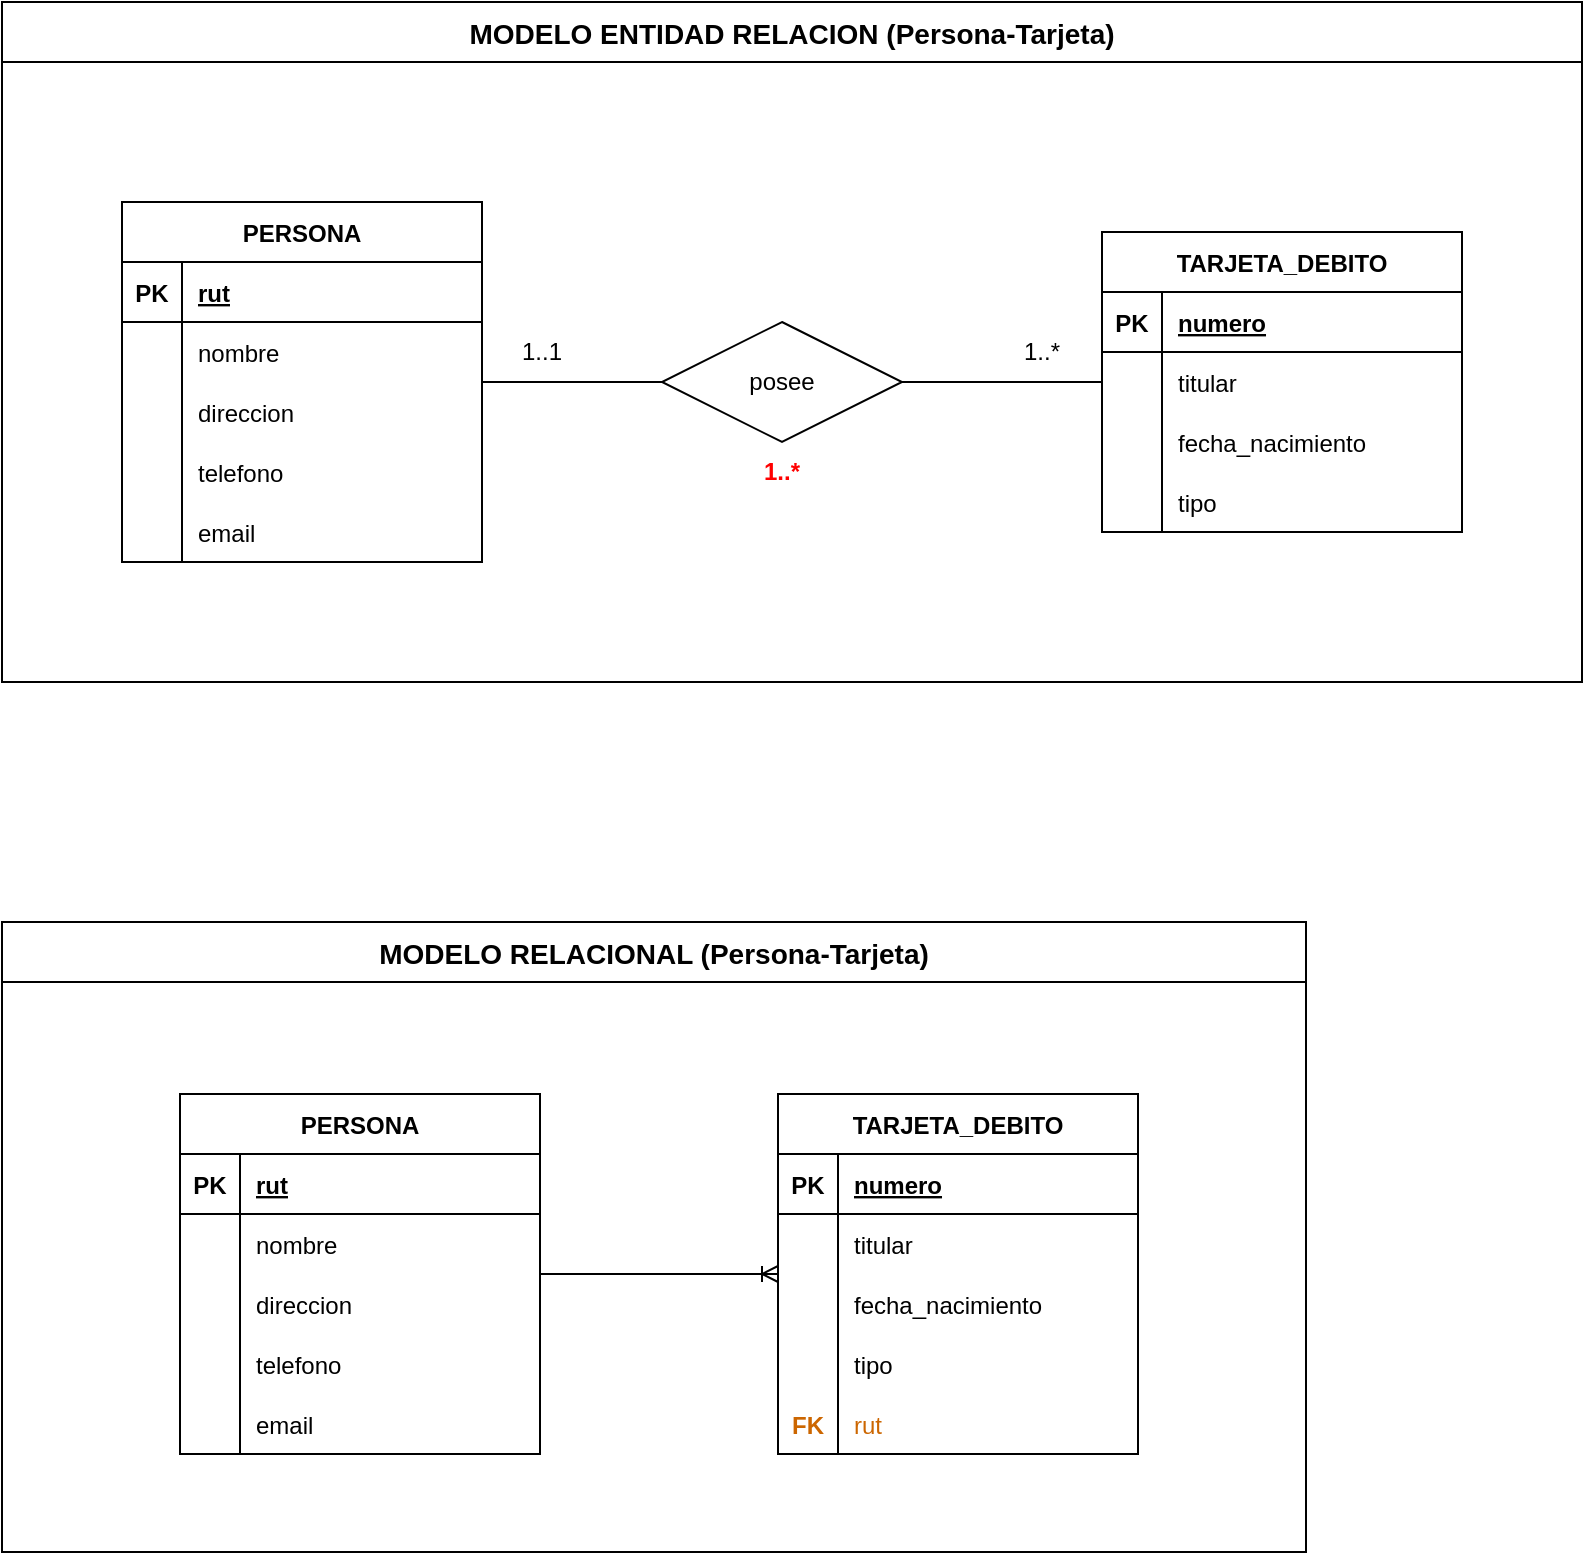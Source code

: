 <mxfile version="20.8.10" type="device" pages="3"><diagram id="R2lEEEUBdFMjLlhIrx00" name="Persona - Tarjeta"><mxGraphModel dx="864" dy="526" grid="0" gridSize="10" guides="1" tooltips="1" connect="1" arrows="1" fold="1" page="1" pageScale="1" pageWidth="4681" pageHeight="3300" background="none" math="0" shadow="0" extFonts="Permanent Marker^https://fonts.googleapis.com/css?family=Permanent+Marker"><root><mxCell id="0"/><mxCell id="1" parent="0"/><mxCell id="GrjTtzqjZpfv-hrJ0fPi-18" value="MODELO ENTIDAD RELACION (Persona-Tarjeta)" style="swimlane;startSize=30;fontSize=14;fontStyle=1;fontColor=default;" parent="1" vertex="1"><mxGeometry x="1640" y="820" width="790" height="340" as="geometry"><mxRectangle x="300" y="240" width="310" height="20" as="alternateBounds"/></mxGeometry></mxCell><mxCell id="GrjTtzqjZpfv-hrJ0fPi-1" value="PERSONA" style="shape=table;startSize=30;container=1;collapsible=1;childLayout=tableLayout;fixedRows=1;rowLines=0;fontStyle=1;align=center;resizeLast=1;fontSize=12;" parent="GrjTtzqjZpfv-hrJ0fPi-18" vertex="1"><mxGeometry x="60" y="100" width="180" height="180" as="geometry"><mxRectangle x="130" y="65" width="60" height="30" as="alternateBounds"/></mxGeometry></mxCell><mxCell id="GrjTtzqjZpfv-hrJ0fPi-2" value="" style="shape=tableRow;horizontal=0;startSize=0;swimlaneHead=0;swimlaneBody=0;fillColor=none;collapsible=0;dropTarget=0;points=[[0,0.5],[1,0.5]];portConstraint=eastwest;top=0;left=0;right=0;bottom=1;" parent="GrjTtzqjZpfv-hrJ0fPi-1" vertex="1"><mxGeometry y="30" width="180" height="30" as="geometry"/></mxCell><mxCell id="GrjTtzqjZpfv-hrJ0fPi-3" value="PK" style="shape=partialRectangle;connectable=0;fillColor=none;top=0;left=0;bottom=0;right=0;fontStyle=1;overflow=hidden;" parent="GrjTtzqjZpfv-hrJ0fPi-2" vertex="1"><mxGeometry width="30" height="30" as="geometry"><mxRectangle width="30" height="30" as="alternateBounds"/></mxGeometry></mxCell><mxCell id="GrjTtzqjZpfv-hrJ0fPi-4" value="rut" style="shape=partialRectangle;connectable=0;fillColor=none;top=0;left=0;bottom=0;right=0;align=left;spacingLeft=6;fontStyle=5;overflow=hidden;" parent="GrjTtzqjZpfv-hrJ0fPi-2" vertex="1"><mxGeometry x="30" width="150" height="30" as="geometry"><mxRectangle width="150" height="30" as="alternateBounds"/></mxGeometry></mxCell><mxCell id="GrjTtzqjZpfv-hrJ0fPi-5" value="" style="shape=tableRow;horizontal=0;startSize=0;swimlaneHead=0;swimlaneBody=0;fillColor=none;collapsible=0;dropTarget=0;points=[[0,0.5],[1,0.5]];portConstraint=eastwest;top=0;left=0;right=0;bottom=0;" parent="GrjTtzqjZpfv-hrJ0fPi-1" vertex="1"><mxGeometry y="60" width="180" height="30" as="geometry"/></mxCell><mxCell id="GrjTtzqjZpfv-hrJ0fPi-6" value="" style="shape=partialRectangle;connectable=0;fillColor=none;top=0;left=0;bottom=0;right=0;editable=1;overflow=hidden;" parent="GrjTtzqjZpfv-hrJ0fPi-5" vertex="1"><mxGeometry width="30" height="30" as="geometry"><mxRectangle width="30" height="30" as="alternateBounds"/></mxGeometry></mxCell><mxCell id="GrjTtzqjZpfv-hrJ0fPi-7" value="nombre" style="shape=partialRectangle;connectable=0;fillColor=none;top=0;left=0;bottom=0;right=0;align=left;spacingLeft=6;overflow=hidden;" parent="GrjTtzqjZpfv-hrJ0fPi-5" vertex="1"><mxGeometry x="30" width="150" height="30" as="geometry"><mxRectangle width="150" height="30" as="alternateBounds"/></mxGeometry></mxCell><mxCell id="GrjTtzqjZpfv-hrJ0fPi-8" value="" style="shape=tableRow;horizontal=0;startSize=0;swimlaneHead=0;swimlaneBody=0;fillColor=none;collapsible=0;dropTarget=0;points=[[0,0.5],[1,0.5]];portConstraint=eastwest;top=0;left=0;right=0;bottom=0;" parent="GrjTtzqjZpfv-hrJ0fPi-1" vertex="1"><mxGeometry y="90" width="180" height="30" as="geometry"/></mxCell><mxCell id="GrjTtzqjZpfv-hrJ0fPi-9" value="" style="shape=partialRectangle;connectable=0;fillColor=none;top=0;left=0;bottom=0;right=0;editable=1;overflow=hidden;" parent="GrjTtzqjZpfv-hrJ0fPi-8" vertex="1"><mxGeometry width="30" height="30" as="geometry"><mxRectangle width="30" height="30" as="alternateBounds"/></mxGeometry></mxCell><mxCell id="GrjTtzqjZpfv-hrJ0fPi-10" value="direccion" style="shape=partialRectangle;connectable=0;fillColor=none;top=0;left=0;bottom=0;right=0;align=left;spacingLeft=6;overflow=hidden;" parent="GrjTtzqjZpfv-hrJ0fPi-8" vertex="1"><mxGeometry x="30" width="150" height="30" as="geometry"><mxRectangle width="150" height="30" as="alternateBounds"/></mxGeometry></mxCell><mxCell id="GrjTtzqjZpfv-hrJ0fPi-11" value="" style="shape=tableRow;horizontal=0;startSize=0;swimlaneHead=0;swimlaneBody=0;fillColor=none;collapsible=0;dropTarget=0;points=[[0,0.5],[1,0.5]];portConstraint=eastwest;top=0;left=0;right=0;bottom=0;" parent="GrjTtzqjZpfv-hrJ0fPi-1" vertex="1"><mxGeometry y="120" width="180" height="30" as="geometry"/></mxCell><mxCell id="GrjTtzqjZpfv-hrJ0fPi-12" value="" style="shape=partialRectangle;connectable=0;fillColor=none;top=0;left=0;bottom=0;right=0;editable=1;overflow=hidden;" parent="GrjTtzqjZpfv-hrJ0fPi-11" vertex="1"><mxGeometry width="30" height="30" as="geometry"><mxRectangle width="30" height="30" as="alternateBounds"/></mxGeometry></mxCell><mxCell id="GrjTtzqjZpfv-hrJ0fPi-13" value="telefono" style="shape=partialRectangle;connectable=0;fillColor=none;top=0;left=0;bottom=0;right=0;align=left;spacingLeft=6;overflow=hidden;" parent="GrjTtzqjZpfv-hrJ0fPi-11" vertex="1"><mxGeometry x="30" width="150" height="30" as="geometry"><mxRectangle width="150" height="30" as="alternateBounds"/></mxGeometry></mxCell><mxCell id="GrjTtzqjZpfv-hrJ0fPi-19" value="" style="shape=tableRow;horizontal=0;startSize=0;swimlaneHead=0;swimlaneBody=0;fillColor=none;collapsible=0;dropTarget=0;points=[[0,0.5],[1,0.5]];portConstraint=eastwest;top=0;left=0;right=0;bottom=0;" parent="GrjTtzqjZpfv-hrJ0fPi-1" vertex="1"><mxGeometry y="150" width="180" height="30" as="geometry"/></mxCell><mxCell id="GrjTtzqjZpfv-hrJ0fPi-20" value="" style="shape=partialRectangle;connectable=0;fillColor=none;top=0;left=0;bottom=0;right=0;editable=1;overflow=hidden;" parent="GrjTtzqjZpfv-hrJ0fPi-19" vertex="1"><mxGeometry width="30" height="30" as="geometry"><mxRectangle width="30" height="30" as="alternateBounds"/></mxGeometry></mxCell><mxCell id="GrjTtzqjZpfv-hrJ0fPi-21" value="email" style="shape=partialRectangle;connectable=0;fillColor=none;top=0;left=0;bottom=0;right=0;align=left;spacingLeft=6;overflow=hidden;" parent="GrjTtzqjZpfv-hrJ0fPi-19" vertex="1"><mxGeometry x="30" width="150" height="30" as="geometry"><mxRectangle width="150" height="30" as="alternateBounds"/></mxGeometry></mxCell><mxCell id="GrjTtzqjZpfv-hrJ0fPi-64" value="TARJETA_DEBITO" style="shape=table;startSize=30;container=1;collapsible=1;childLayout=tableLayout;fixedRows=1;rowLines=0;fontStyle=1;align=center;resizeLast=1;" parent="GrjTtzqjZpfv-hrJ0fPi-18" vertex="1"><mxGeometry x="550" y="115" width="180" height="150" as="geometry"><mxRectangle x="130" y="65" width="60" height="30" as="alternateBounds"/></mxGeometry></mxCell><mxCell id="GrjTtzqjZpfv-hrJ0fPi-65" value="" style="shape=tableRow;horizontal=0;startSize=0;swimlaneHead=0;swimlaneBody=0;fillColor=none;collapsible=0;dropTarget=0;points=[[0,0.5],[1,0.5]];portConstraint=eastwest;top=0;left=0;right=0;bottom=1;" parent="GrjTtzqjZpfv-hrJ0fPi-64" vertex="1"><mxGeometry y="30" width="180" height="30" as="geometry"/></mxCell><mxCell id="GrjTtzqjZpfv-hrJ0fPi-66" value="PK" style="shape=partialRectangle;connectable=0;fillColor=none;top=0;left=0;bottom=0;right=0;fontStyle=1;overflow=hidden;" parent="GrjTtzqjZpfv-hrJ0fPi-65" vertex="1"><mxGeometry width="30" height="30" as="geometry"><mxRectangle width="30" height="30" as="alternateBounds"/></mxGeometry></mxCell><mxCell id="GrjTtzqjZpfv-hrJ0fPi-67" value="numero" style="shape=partialRectangle;connectable=0;fillColor=none;top=0;left=0;bottom=0;right=0;align=left;spacingLeft=6;fontStyle=5;overflow=hidden;" parent="GrjTtzqjZpfv-hrJ0fPi-65" vertex="1"><mxGeometry x="30" width="150" height="30" as="geometry"><mxRectangle width="150" height="30" as="alternateBounds"/></mxGeometry></mxCell><mxCell id="GrjTtzqjZpfv-hrJ0fPi-68" value="" style="shape=tableRow;horizontal=0;startSize=0;swimlaneHead=0;swimlaneBody=0;fillColor=none;collapsible=0;dropTarget=0;points=[[0,0.5],[1,0.5]];portConstraint=eastwest;top=0;left=0;right=0;bottom=0;" parent="GrjTtzqjZpfv-hrJ0fPi-64" vertex="1"><mxGeometry y="60" width="180" height="30" as="geometry"/></mxCell><mxCell id="GrjTtzqjZpfv-hrJ0fPi-69" value="" style="shape=partialRectangle;connectable=0;fillColor=none;top=0;left=0;bottom=0;right=0;editable=1;overflow=hidden;" parent="GrjTtzqjZpfv-hrJ0fPi-68" vertex="1"><mxGeometry width="30" height="30" as="geometry"><mxRectangle width="30" height="30" as="alternateBounds"/></mxGeometry></mxCell><mxCell id="GrjTtzqjZpfv-hrJ0fPi-70" value="titular" style="shape=partialRectangle;connectable=0;fillColor=none;top=0;left=0;bottom=0;right=0;align=left;spacingLeft=6;overflow=hidden;" parent="GrjTtzqjZpfv-hrJ0fPi-68" vertex="1"><mxGeometry x="30" width="150" height="30" as="geometry"><mxRectangle width="150" height="30" as="alternateBounds"/></mxGeometry></mxCell><mxCell id="GrjTtzqjZpfv-hrJ0fPi-71" value="" style="shape=tableRow;horizontal=0;startSize=0;swimlaneHead=0;swimlaneBody=0;fillColor=none;collapsible=0;dropTarget=0;points=[[0,0.5],[1,0.5]];portConstraint=eastwest;top=0;left=0;right=0;bottom=0;" parent="GrjTtzqjZpfv-hrJ0fPi-64" vertex="1"><mxGeometry y="90" width="180" height="30" as="geometry"/></mxCell><mxCell id="GrjTtzqjZpfv-hrJ0fPi-72" value="" style="shape=partialRectangle;connectable=0;fillColor=none;top=0;left=0;bottom=0;right=0;editable=1;overflow=hidden;" parent="GrjTtzqjZpfv-hrJ0fPi-71" vertex="1"><mxGeometry width="30" height="30" as="geometry"><mxRectangle width="30" height="30" as="alternateBounds"/></mxGeometry></mxCell><mxCell id="GrjTtzqjZpfv-hrJ0fPi-73" value="fecha_nacimiento" style="shape=partialRectangle;connectable=0;fillColor=none;top=0;left=0;bottom=0;right=0;align=left;spacingLeft=6;overflow=hidden;" parent="GrjTtzqjZpfv-hrJ0fPi-71" vertex="1"><mxGeometry x="30" width="150" height="30" as="geometry"><mxRectangle width="150" height="30" as="alternateBounds"/></mxGeometry></mxCell><mxCell id="GrjTtzqjZpfv-hrJ0fPi-74" value="" style="shape=tableRow;horizontal=0;startSize=0;swimlaneHead=0;swimlaneBody=0;fillColor=none;collapsible=0;dropTarget=0;points=[[0,0.5],[1,0.5]];portConstraint=eastwest;top=0;left=0;right=0;bottom=0;" parent="GrjTtzqjZpfv-hrJ0fPi-64" vertex="1"><mxGeometry y="120" width="180" height="30" as="geometry"/></mxCell><mxCell id="GrjTtzqjZpfv-hrJ0fPi-75" value="" style="shape=partialRectangle;connectable=0;fillColor=none;top=0;left=0;bottom=0;right=0;editable=1;overflow=hidden;" parent="GrjTtzqjZpfv-hrJ0fPi-74" vertex="1"><mxGeometry width="30" height="30" as="geometry"><mxRectangle width="30" height="30" as="alternateBounds"/></mxGeometry></mxCell><mxCell id="GrjTtzqjZpfv-hrJ0fPi-76" value="tipo" style="shape=partialRectangle;connectable=0;fillColor=none;top=0;left=0;bottom=0;right=0;align=left;spacingLeft=6;overflow=hidden;" parent="GrjTtzqjZpfv-hrJ0fPi-74" vertex="1"><mxGeometry x="30" width="150" height="30" as="geometry"><mxRectangle width="150" height="30" as="alternateBounds"/></mxGeometry></mxCell><mxCell id="GrjTtzqjZpfv-hrJ0fPi-83" value="posee" style="shape=rhombus;perimeter=rhombusPerimeter;whiteSpace=wrap;html=1;align=center;fontSize=12;" parent="GrjTtzqjZpfv-hrJ0fPi-18" vertex="1"><mxGeometry x="330" y="160" width="120" height="60" as="geometry"/></mxCell><mxCell id="GrjTtzqjZpfv-hrJ0fPi-84" value="" style="endArrow=none;html=1;rounded=0;fontSize=12;" parent="GrjTtzqjZpfv-hrJ0fPi-18" source="GrjTtzqjZpfv-hrJ0fPi-83" target="GrjTtzqjZpfv-hrJ0fPi-64" edge="1"><mxGeometry relative="1" as="geometry"><mxPoint x="320" y="240" as="sourcePoint"/><mxPoint x="480" y="240" as="targetPoint"/></mxGeometry></mxCell><mxCell id="GrjTtzqjZpfv-hrJ0fPi-85" value="" style="endArrow=none;html=1;rounded=0;fontSize=12;" parent="GrjTtzqjZpfv-hrJ0fPi-18" source="GrjTtzqjZpfv-hrJ0fPi-1" target="GrjTtzqjZpfv-hrJ0fPi-83" edge="1"><mxGeometry relative="1" as="geometry"><mxPoint x="320" y="240" as="sourcePoint"/><mxPoint x="480" y="240" as="targetPoint"/></mxGeometry></mxCell><mxCell id="GrjTtzqjZpfv-hrJ0fPi-90" value="1..1" style="text;html=1;strokeColor=none;fillColor=none;align=center;verticalAlign=middle;whiteSpace=wrap;rounded=0;fontSize=12;" parent="GrjTtzqjZpfv-hrJ0fPi-18" vertex="1"><mxGeometry x="240" y="160" width="60" height="30" as="geometry"/></mxCell><mxCell id="GrjTtzqjZpfv-hrJ0fPi-91" value="1..*" style="text;html=1;strokeColor=none;fillColor=none;align=center;verticalAlign=middle;whiteSpace=wrap;rounded=0;fontSize=12;" parent="GrjTtzqjZpfv-hrJ0fPi-18" vertex="1"><mxGeometry x="490" y="160" width="60" height="30" as="geometry"/></mxCell><mxCell id="GrjTtzqjZpfv-hrJ0fPi-92" value="1..*" style="text;html=1;strokeColor=none;fillColor=none;align=center;verticalAlign=middle;whiteSpace=wrap;rounded=0;fontSize=12;fontStyle=1;fontColor=#FF0000;" parent="GrjTtzqjZpfv-hrJ0fPi-18" vertex="1"><mxGeometry x="360" y="220" width="60" height="30" as="geometry"/></mxCell><mxCell id="GrjTtzqjZpfv-hrJ0fPi-95" value="MODELO RELACIONAL (Persona-Tarjeta)" style="swimlane;startSize=30;fontSize=14;fontStyle=1" parent="1" vertex="1"><mxGeometry x="1640" y="1280" width="652" height="315" as="geometry"><mxRectangle x="410" y="80" width="310" height="20" as="alternateBounds"/></mxGeometry></mxCell><mxCell id="GrjTtzqjZpfv-hrJ0fPi-96" value="PERSONA" style="shape=table;startSize=30;container=1;collapsible=1;childLayout=tableLayout;fixedRows=1;rowLines=0;fontStyle=1;align=center;resizeLast=1;" parent="GrjTtzqjZpfv-hrJ0fPi-95" vertex="1"><mxGeometry x="89" y="86" width="180" height="180" as="geometry"><mxRectangle x="130" y="65" width="60" height="30" as="alternateBounds"/></mxGeometry></mxCell><mxCell id="GrjTtzqjZpfv-hrJ0fPi-97" value="" style="shape=tableRow;horizontal=0;startSize=0;swimlaneHead=0;swimlaneBody=0;fillColor=none;collapsible=0;dropTarget=0;points=[[0,0.5],[1,0.5]];portConstraint=eastwest;top=0;left=0;right=0;bottom=1;" parent="GrjTtzqjZpfv-hrJ0fPi-96" vertex="1"><mxGeometry y="30" width="180" height="30" as="geometry"/></mxCell><mxCell id="GrjTtzqjZpfv-hrJ0fPi-98" value="PK" style="shape=partialRectangle;connectable=0;fillColor=none;top=0;left=0;bottom=0;right=0;fontStyle=1;overflow=hidden;" parent="GrjTtzqjZpfv-hrJ0fPi-97" vertex="1"><mxGeometry width="30" height="30" as="geometry"><mxRectangle width="30" height="30" as="alternateBounds"/></mxGeometry></mxCell><mxCell id="GrjTtzqjZpfv-hrJ0fPi-99" value="rut" style="shape=partialRectangle;connectable=0;fillColor=none;top=0;left=0;bottom=0;right=0;align=left;spacingLeft=6;fontStyle=5;overflow=hidden;" parent="GrjTtzqjZpfv-hrJ0fPi-97" vertex="1"><mxGeometry x="30" width="150" height="30" as="geometry"><mxRectangle width="150" height="30" as="alternateBounds"/></mxGeometry></mxCell><mxCell id="GrjTtzqjZpfv-hrJ0fPi-100" value="" style="shape=tableRow;horizontal=0;startSize=0;swimlaneHead=0;swimlaneBody=0;fillColor=none;collapsible=0;dropTarget=0;points=[[0,0.5],[1,0.5]];portConstraint=eastwest;top=0;left=0;right=0;bottom=0;" parent="GrjTtzqjZpfv-hrJ0fPi-96" vertex="1"><mxGeometry y="60" width="180" height="30" as="geometry"/></mxCell><mxCell id="GrjTtzqjZpfv-hrJ0fPi-101" value="" style="shape=partialRectangle;connectable=0;fillColor=none;top=0;left=0;bottom=0;right=0;editable=1;overflow=hidden;" parent="GrjTtzqjZpfv-hrJ0fPi-100" vertex="1"><mxGeometry width="30" height="30" as="geometry"><mxRectangle width="30" height="30" as="alternateBounds"/></mxGeometry></mxCell><mxCell id="GrjTtzqjZpfv-hrJ0fPi-102" value="nombre" style="shape=partialRectangle;connectable=0;fillColor=none;top=0;left=0;bottom=0;right=0;align=left;spacingLeft=6;overflow=hidden;" parent="GrjTtzqjZpfv-hrJ0fPi-100" vertex="1"><mxGeometry x="30" width="150" height="30" as="geometry"><mxRectangle width="150" height="30" as="alternateBounds"/></mxGeometry></mxCell><mxCell id="GrjTtzqjZpfv-hrJ0fPi-103" value="" style="shape=tableRow;horizontal=0;startSize=0;swimlaneHead=0;swimlaneBody=0;fillColor=none;collapsible=0;dropTarget=0;points=[[0,0.5],[1,0.5]];portConstraint=eastwest;top=0;left=0;right=0;bottom=0;" parent="GrjTtzqjZpfv-hrJ0fPi-96" vertex="1"><mxGeometry y="90" width="180" height="30" as="geometry"/></mxCell><mxCell id="GrjTtzqjZpfv-hrJ0fPi-104" value="" style="shape=partialRectangle;connectable=0;fillColor=none;top=0;left=0;bottom=0;right=0;editable=1;overflow=hidden;" parent="GrjTtzqjZpfv-hrJ0fPi-103" vertex="1"><mxGeometry width="30" height="30" as="geometry"><mxRectangle width="30" height="30" as="alternateBounds"/></mxGeometry></mxCell><mxCell id="GrjTtzqjZpfv-hrJ0fPi-105" value="direccion" style="shape=partialRectangle;connectable=0;fillColor=none;top=0;left=0;bottom=0;right=0;align=left;spacingLeft=6;overflow=hidden;" parent="GrjTtzqjZpfv-hrJ0fPi-103" vertex="1"><mxGeometry x="30" width="150" height="30" as="geometry"><mxRectangle width="150" height="30" as="alternateBounds"/></mxGeometry></mxCell><mxCell id="GrjTtzqjZpfv-hrJ0fPi-106" value="" style="shape=tableRow;horizontal=0;startSize=0;swimlaneHead=0;swimlaneBody=0;fillColor=none;collapsible=0;dropTarget=0;points=[[0,0.5],[1,0.5]];portConstraint=eastwest;top=0;left=0;right=0;bottom=0;" parent="GrjTtzqjZpfv-hrJ0fPi-96" vertex="1"><mxGeometry y="120" width="180" height="30" as="geometry"/></mxCell><mxCell id="GrjTtzqjZpfv-hrJ0fPi-107" value="" style="shape=partialRectangle;connectable=0;fillColor=none;top=0;left=0;bottom=0;right=0;editable=1;overflow=hidden;" parent="GrjTtzqjZpfv-hrJ0fPi-106" vertex="1"><mxGeometry width="30" height="30" as="geometry"><mxRectangle width="30" height="30" as="alternateBounds"/></mxGeometry></mxCell><mxCell id="GrjTtzqjZpfv-hrJ0fPi-108" value="telefono" style="shape=partialRectangle;connectable=0;fillColor=none;top=0;left=0;bottom=0;right=0;align=left;spacingLeft=6;overflow=hidden;" parent="GrjTtzqjZpfv-hrJ0fPi-106" vertex="1"><mxGeometry x="30" width="150" height="30" as="geometry"><mxRectangle width="150" height="30" as="alternateBounds"/></mxGeometry></mxCell><mxCell id="GrjTtzqjZpfv-hrJ0fPi-109" value="" style="shape=tableRow;horizontal=0;startSize=0;swimlaneHead=0;swimlaneBody=0;fillColor=none;collapsible=0;dropTarget=0;points=[[0,0.5],[1,0.5]];portConstraint=eastwest;top=0;left=0;right=0;bottom=0;" parent="GrjTtzqjZpfv-hrJ0fPi-96" vertex="1"><mxGeometry y="150" width="180" height="30" as="geometry"/></mxCell><mxCell id="GrjTtzqjZpfv-hrJ0fPi-110" value="" style="shape=partialRectangle;connectable=0;fillColor=none;top=0;left=0;bottom=0;right=0;editable=1;overflow=hidden;" parent="GrjTtzqjZpfv-hrJ0fPi-109" vertex="1"><mxGeometry width="30" height="30" as="geometry"><mxRectangle width="30" height="30" as="alternateBounds"/></mxGeometry></mxCell><mxCell id="GrjTtzqjZpfv-hrJ0fPi-111" value="email" style="shape=partialRectangle;connectable=0;fillColor=none;top=0;left=0;bottom=0;right=0;align=left;spacingLeft=6;overflow=hidden;" parent="GrjTtzqjZpfv-hrJ0fPi-109" vertex="1"><mxGeometry x="30" width="150" height="30" as="geometry"><mxRectangle width="150" height="30" as="alternateBounds"/></mxGeometry></mxCell><mxCell id="GrjTtzqjZpfv-hrJ0fPi-112" value="TARJETA_DEBITO" style="shape=table;startSize=30;container=1;collapsible=1;childLayout=tableLayout;fixedRows=1;rowLines=0;fontStyle=1;align=center;resizeLast=1;" parent="GrjTtzqjZpfv-hrJ0fPi-95" vertex="1"><mxGeometry x="388" y="86" width="180" height="180" as="geometry"><mxRectangle x="130" y="65" width="60" height="30" as="alternateBounds"/></mxGeometry></mxCell><mxCell id="GrjTtzqjZpfv-hrJ0fPi-113" value="" style="shape=tableRow;horizontal=0;startSize=0;swimlaneHead=0;swimlaneBody=0;fillColor=none;collapsible=0;dropTarget=0;points=[[0,0.5],[1,0.5]];portConstraint=eastwest;top=0;left=0;right=0;bottom=1;" parent="GrjTtzqjZpfv-hrJ0fPi-112" vertex="1"><mxGeometry y="30" width="180" height="30" as="geometry"/></mxCell><mxCell id="GrjTtzqjZpfv-hrJ0fPi-114" value="PK" style="shape=partialRectangle;connectable=0;fillColor=none;top=0;left=0;bottom=0;right=0;fontStyle=1;overflow=hidden;" parent="GrjTtzqjZpfv-hrJ0fPi-113" vertex="1"><mxGeometry width="30" height="30" as="geometry"><mxRectangle width="30" height="30" as="alternateBounds"/></mxGeometry></mxCell><mxCell id="GrjTtzqjZpfv-hrJ0fPi-115" value="numero" style="shape=partialRectangle;connectable=0;fillColor=none;top=0;left=0;bottom=0;right=0;align=left;spacingLeft=6;fontStyle=5;overflow=hidden;" parent="GrjTtzqjZpfv-hrJ0fPi-113" vertex="1"><mxGeometry x="30" width="150" height="30" as="geometry"><mxRectangle width="150" height="30" as="alternateBounds"/></mxGeometry></mxCell><mxCell id="GrjTtzqjZpfv-hrJ0fPi-116" value="" style="shape=tableRow;horizontal=0;startSize=0;swimlaneHead=0;swimlaneBody=0;fillColor=none;collapsible=0;dropTarget=0;points=[[0,0.5],[1,0.5]];portConstraint=eastwest;top=0;left=0;right=0;bottom=0;" parent="GrjTtzqjZpfv-hrJ0fPi-112" vertex="1"><mxGeometry y="60" width="180" height="30" as="geometry"/></mxCell><mxCell id="GrjTtzqjZpfv-hrJ0fPi-117" value="" style="shape=partialRectangle;connectable=0;fillColor=none;top=0;left=0;bottom=0;right=0;editable=1;overflow=hidden;" parent="GrjTtzqjZpfv-hrJ0fPi-116" vertex="1"><mxGeometry width="30" height="30" as="geometry"><mxRectangle width="30" height="30" as="alternateBounds"/></mxGeometry></mxCell><mxCell id="GrjTtzqjZpfv-hrJ0fPi-118" value="titular" style="shape=partialRectangle;connectable=0;fillColor=none;top=0;left=0;bottom=0;right=0;align=left;spacingLeft=6;overflow=hidden;" parent="GrjTtzqjZpfv-hrJ0fPi-116" vertex="1"><mxGeometry x="30" width="150" height="30" as="geometry"><mxRectangle width="150" height="30" as="alternateBounds"/></mxGeometry></mxCell><mxCell id="GrjTtzqjZpfv-hrJ0fPi-119" value="" style="shape=tableRow;horizontal=0;startSize=0;swimlaneHead=0;swimlaneBody=0;fillColor=none;collapsible=0;dropTarget=0;points=[[0,0.5],[1,0.5]];portConstraint=eastwest;top=0;left=0;right=0;bottom=0;" parent="GrjTtzqjZpfv-hrJ0fPi-112" vertex="1"><mxGeometry y="90" width="180" height="30" as="geometry"/></mxCell><mxCell id="GrjTtzqjZpfv-hrJ0fPi-120" value="" style="shape=partialRectangle;connectable=0;fillColor=none;top=0;left=0;bottom=0;right=0;editable=1;overflow=hidden;" parent="GrjTtzqjZpfv-hrJ0fPi-119" vertex="1"><mxGeometry width="30" height="30" as="geometry"><mxRectangle width="30" height="30" as="alternateBounds"/></mxGeometry></mxCell><mxCell id="GrjTtzqjZpfv-hrJ0fPi-121" value="fecha_nacimiento" style="shape=partialRectangle;connectable=0;fillColor=none;top=0;left=0;bottom=0;right=0;align=left;spacingLeft=6;overflow=hidden;" parent="GrjTtzqjZpfv-hrJ0fPi-119" vertex="1"><mxGeometry x="30" width="150" height="30" as="geometry"><mxRectangle width="150" height="30" as="alternateBounds"/></mxGeometry></mxCell><mxCell id="GrjTtzqjZpfv-hrJ0fPi-122" value="" style="shape=tableRow;horizontal=0;startSize=0;swimlaneHead=0;swimlaneBody=0;fillColor=none;collapsible=0;dropTarget=0;points=[[0,0.5],[1,0.5]];portConstraint=eastwest;top=0;left=0;right=0;bottom=0;" parent="GrjTtzqjZpfv-hrJ0fPi-112" vertex="1"><mxGeometry y="120" width="180" height="30" as="geometry"/></mxCell><mxCell id="GrjTtzqjZpfv-hrJ0fPi-123" value="" style="shape=partialRectangle;connectable=0;fillColor=none;top=0;left=0;bottom=0;right=0;editable=1;overflow=hidden;" parent="GrjTtzqjZpfv-hrJ0fPi-122" vertex="1"><mxGeometry width="30" height="30" as="geometry"><mxRectangle width="30" height="30" as="alternateBounds"/></mxGeometry></mxCell><mxCell id="GrjTtzqjZpfv-hrJ0fPi-124" value="tipo" style="shape=partialRectangle;connectable=0;fillColor=none;top=0;left=0;bottom=0;right=0;align=left;spacingLeft=6;overflow=hidden;" parent="GrjTtzqjZpfv-hrJ0fPi-122" vertex="1"><mxGeometry x="30" width="150" height="30" as="geometry"><mxRectangle width="150" height="30" as="alternateBounds"/></mxGeometry></mxCell><mxCell id="GrjTtzqjZpfv-hrJ0fPi-132" value="" style="shape=tableRow;horizontal=0;startSize=0;swimlaneHead=0;swimlaneBody=0;fillColor=none;collapsible=0;dropTarget=0;points=[[0,0.5],[1,0.5]];portConstraint=eastwest;top=0;left=0;right=0;bottom=0;" parent="GrjTtzqjZpfv-hrJ0fPi-112" vertex="1"><mxGeometry y="150" width="180" height="30" as="geometry"/></mxCell><mxCell id="GrjTtzqjZpfv-hrJ0fPi-133" value="FK" style="shape=partialRectangle;connectable=0;fillColor=none;top=0;left=0;bottom=0;right=0;editable=1;overflow=hidden;fontStyle=1;fontColor=#CC6600;" parent="GrjTtzqjZpfv-hrJ0fPi-132" vertex="1"><mxGeometry width="30" height="30" as="geometry"><mxRectangle width="30" height="30" as="alternateBounds"/></mxGeometry></mxCell><mxCell id="GrjTtzqjZpfv-hrJ0fPi-134" value="rut" style="shape=partialRectangle;connectable=0;fillColor=none;top=0;left=0;bottom=0;right=0;align=left;spacingLeft=6;overflow=hidden;fontStyle=0;fontColor=#CC6600;" parent="GrjTtzqjZpfv-hrJ0fPi-132" vertex="1"><mxGeometry x="30" width="150" height="30" as="geometry"><mxRectangle width="150" height="30" as="alternateBounds"/></mxGeometry></mxCell><mxCell id="GrjTtzqjZpfv-hrJ0fPi-136" value="" style="edgeStyle=entityRelationEdgeStyle;fontSize=12;html=1;endArrow=ERoneToMany;rounded=0;fontColor=default;" parent="GrjTtzqjZpfv-hrJ0fPi-95" source="GrjTtzqjZpfv-hrJ0fPi-96" target="GrjTtzqjZpfv-hrJ0fPi-112" edge="1"><mxGeometry width="100" height="100" relative="1" as="geometry"><mxPoint x="346" y="140" as="sourcePoint"/><mxPoint x="446" y="40" as="targetPoint"/></mxGeometry></mxCell></root></mxGraphModel></diagram><diagram id="wk-_Wp4H8-6APGPMDdYG" name="Minimarket"><mxGraphModel dx="864" dy="526" grid="0" gridSize="10" guides="1" tooltips="1" connect="1" arrows="1" fold="1" page="1" pageScale="1" pageWidth="4681" pageHeight="3300" math="0" shadow="0"><root><mxCell id="0"/><mxCell id="1" parent="0"/><mxCell id="pUfDwcShYGBHR07GgIu--1" value="MODELO ENTIDAD RELACION (Minimarket)" style="swimlane;startSize=20;fontSize=14;" parent="1" vertex="1"><mxGeometry x="343" y="339" width="1266" height="413" as="geometry"><mxRectangle x="343" y="339" width="363" height="21" as="alternateBounds"/></mxGeometry></mxCell><mxCell id="Vi0X1K0KyuYMX6wUMctd-1" value="PRODUCTO" style="shape=table;startSize=30;container=1;collapsible=1;childLayout=tableLayout;fixedRows=1;rowLines=0;fontStyle=1;align=center;resizeLast=1;fontSize=12;" parent="pUfDwcShYGBHR07GgIu--1" vertex="1"><mxGeometry x="115" y="92" width="180" height="240" as="geometry"/></mxCell><mxCell id="Vi0X1K0KyuYMX6wUMctd-2" value="" style="shape=tableRow;horizontal=0;startSize=0;swimlaneHead=0;swimlaneBody=0;fillColor=none;collapsible=0;dropTarget=0;points=[[0,0.5],[1,0.5]];portConstraint=eastwest;top=0;left=0;right=0;bottom=1;fontSize=12;" parent="Vi0X1K0KyuYMX6wUMctd-1" vertex="1"><mxGeometry y="30" width="180" height="30" as="geometry"/></mxCell><mxCell id="Vi0X1K0KyuYMX6wUMctd-3" value="PK" style="shape=partialRectangle;connectable=0;fillColor=none;top=0;left=0;bottom=0;right=0;fontStyle=1;overflow=hidden;fontSize=12;" parent="Vi0X1K0KyuYMX6wUMctd-2" vertex="1"><mxGeometry width="30" height="30" as="geometry"><mxRectangle width="30" height="30" as="alternateBounds"/></mxGeometry></mxCell><mxCell id="Vi0X1K0KyuYMX6wUMctd-4" value="codigo" style="shape=partialRectangle;connectable=0;fillColor=none;top=0;left=0;bottom=0;right=0;align=left;spacingLeft=6;fontStyle=5;overflow=hidden;fontSize=12;" parent="Vi0X1K0KyuYMX6wUMctd-2" vertex="1"><mxGeometry x="30" width="150" height="30" as="geometry"><mxRectangle width="150" height="30" as="alternateBounds"/></mxGeometry></mxCell><mxCell id="Vi0X1K0KyuYMX6wUMctd-5" value="" style="shape=tableRow;horizontal=0;startSize=0;swimlaneHead=0;swimlaneBody=0;fillColor=none;collapsible=0;dropTarget=0;points=[[0,0.5],[1,0.5]];portConstraint=eastwest;top=0;left=0;right=0;bottom=0;fontSize=14;" parent="Vi0X1K0KyuYMX6wUMctd-1" vertex="1"><mxGeometry y="60" width="180" height="30" as="geometry"/></mxCell><mxCell id="Vi0X1K0KyuYMX6wUMctd-6" value="" style="shape=partialRectangle;connectable=0;fillColor=none;top=0;left=0;bottom=0;right=0;editable=1;overflow=hidden;fontSize=14;" parent="Vi0X1K0KyuYMX6wUMctd-5" vertex="1"><mxGeometry width="30" height="30" as="geometry"><mxRectangle width="30" height="30" as="alternateBounds"/></mxGeometry></mxCell><mxCell id="Vi0X1K0KyuYMX6wUMctd-7" value="nombre" style="shape=partialRectangle;connectable=0;fillColor=none;top=0;left=0;bottom=0;right=0;align=left;spacingLeft=6;overflow=hidden;fontSize=12;" parent="Vi0X1K0KyuYMX6wUMctd-5" vertex="1"><mxGeometry x="30" width="150" height="30" as="geometry"><mxRectangle width="150" height="30" as="alternateBounds"/></mxGeometry></mxCell><mxCell id="Vi0X1K0KyuYMX6wUMctd-8" value="" style="shape=tableRow;horizontal=0;startSize=0;swimlaneHead=0;swimlaneBody=0;fillColor=none;collapsible=0;dropTarget=0;points=[[0,0.5],[1,0.5]];portConstraint=eastwest;top=0;left=0;right=0;bottom=0;fontSize=14;" parent="Vi0X1K0KyuYMX6wUMctd-1" vertex="1"><mxGeometry y="90" width="180" height="30" as="geometry"/></mxCell><mxCell id="Vi0X1K0KyuYMX6wUMctd-9" value="" style="shape=partialRectangle;connectable=0;fillColor=none;top=0;left=0;bottom=0;right=0;editable=1;overflow=hidden;fontSize=14;" parent="Vi0X1K0KyuYMX6wUMctd-8" vertex="1"><mxGeometry width="30" height="30" as="geometry"><mxRectangle width="30" height="30" as="alternateBounds"/></mxGeometry></mxCell><mxCell id="Vi0X1K0KyuYMX6wUMctd-10" value="descripcion" style="shape=partialRectangle;connectable=0;fillColor=none;top=0;left=0;bottom=0;right=0;align=left;spacingLeft=6;overflow=hidden;fontSize=12;" parent="Vi0X1K0KyuYMX6wUMctd-8" vertex="1"><mxGeometry x="30" width="150" height="30" as="geometry"><mxRectangle width="150" height="30" as="alternateBounds"/></mxGeometry></mxCell><mxCell id="Vi0X1K0KyuYMX6wUMctd-11" value="" style="shape=tableRow;horizontal=0;startSize=0;swimlaneHead=0;swimlaneBody=0;fillColor=none;collapsible=0;dropTarget=0;points=[[0,0.5],[1,0.5]];portConstraint=eastwest;top=0;left=0;right=0;bottom=0;fontSize=14;" parent="Vi0X1K0KyuYMX6wUMctd-1" vertex="1"><mxGeometry y="120" width="180" height="30" as="geometry"/></mxCell><mxCell id="Vi0X1K0KyuYMX6wUMctd-12" value="" style="shape=partialRectangle;connectable=0;fillColor=none;top=0;left=0;bottom=0;right=0;editable=1;overflow=hidden;fontSize=14;" parent="Vi0X1K0KyuYMX6wUMctd-11" vertex="1"><mxGeometry width="30" height="30" as="geometry"><mxRectangle width="30" height="30" as="alternateBounds"/></mxGeometry></mxCell><mxCell id="Vi0X1K0KyuYMX6wUMctd-13" value="marca" style="shape=partialRectangle;connectable=0;fillColor=none;top=0;left=0;bottom=0;right=0;align=left;spacingLeft=6;overflow=hidden;fontSize=12;" parent="Vi0X1K0KyuYMX6wUMctd-11" vertex="1"><mxGeometry x="30" width="150" height="30" as="geometry"><mxRectangle width="150" height="30" as="alternateBounds"/></mxGeometry></mxCell><mxCell id="Vi0X1K0KyuYMX6wUMctd-40" value="" style="shape=tableRow;horizontal=0;startSize=0;swimlaneHead=0;swimlaneBody=0;fillColor=none;collapsible=0;dropTarget=0;points=[[0,0.5],[1,0.5]];portConstraint=eastwest;top=0;left=0;right=0;bottom=0;fontSize=14;" parent="Vi0X1K0KyuYMX6wUMctd-1" vertex="1"><mxGeometry y="150" width="180" height="30" as="geometry"/></mxCell><mxCell id="Vi0X1K0KyuYMX6wUMctd-41" value="" style="shape=partialRectangle;connectable=0;fillColor=none;top=0;left=0;bottom=0;right=0;editable=1;overflow=hidden;fontSize=14;" parent="Vi0X1K0KyuYMX6wUMctd-40" vertex="1"><mxGeometry width="30" height="30" as="geometry"><mxRectangle width="30" height="30" as="alternateBounds"/></mxGeometry></mxCell><mxCell id="Vi0X1K0KyuYMX6wUMctd-42" value="grs-cc" style="shape=partialRectangle;connectable=0;fillColor=none;top=0;left=0;bottom=0;right=0;align=left;spacingLeft=6;overflow=hidden;fontSize=12;" parent="Vi0X1K0KyuYMX6wUMctd-40" vertex="1"><mxGeometry x="30" width="150" height="30" as="geometry"><mxRectangle width="150" height="30" as="alternateBounds"/></mxGeometry></mxCell><mxCell id="Vi0X1K0KyuYMX6wUMctd-43" value="" style="shape=tableRow;horizontal=0;startSize=0;swimlaneHead=0;swimlaneBody=0;fillColor=none;collapsible=0;dropTarget=0;points=[[0,0.5],[1,0.5]];portConstraint=eastwest;top=0;left=0;right=0;bottom=0;fontSize=14;" parent="Vi0X1K0KyuYMX6wUMctd-1" vertex="1"><mxGeometry y="180" width="180" height="30" as="geometry"/></mxCell><mxCell id="Vi0X1K0KyuYMX6wUMctd-44" value="" style="shape=partialRectangle;connectable=0;fillColor=none;top=0;left=0;bottom=0;right=0;editable=1;overflow=hidden;fontSize=14;" parent="Vi0X1K0KyuYMX6wUMctd-43" vertex="1"><mxGeometry width="30" height="30" as="geometry"><mxRectangle width="30" height="30" as="alternateBounds"/></mxGeometry></mxCell><mxCell id="Vi0X1K0KyuYMX6wUMctd-45" value="precio" style="shape=partialRectangle;connectable=0;fillColor=none;top=0;left=0;bottom=0;right=0;align=left;spacingLeft=6;overflow=hidden;fontSize=12;" parent="Vi0X1K0KyuYMX6wUMctd-43" vertex="1"><mxGeometry x="30" width="150" height="30" as="geometry"><mxRectangle width="150" height="30" as="alternateBounds"/></mxGeometry></mxCell><mxCell id="Vi0X1K0KyuYMX6wUMctd-46" value="" style="shape=tableRow;horizontal=0;startSize=0;swimlaneHead=0;swimlaneBody=0;fillColor=none;collapsible=0;dropTarget=0;points=[[0,0.5],[1,0.5]];portConstraint=eastwest;top=0;left=0;right=0;bottom=0;fontSize=14;" parent="Vi0X1K0KyuYMX6wUMctd-1" vertex="1"><mxGeometry y="210" width="180" height="30" as="geometry"/></mxCell><mxCell id="Vi0X1K0KyuYMX6wUMctd-47" value="" style="shape=partialRectangle;connectable=0;fillColor=none;top=0;left=0;bottom=0;right=0;editable=1;overflow=hidden;fontSize=14;" parent="Vi0X1K0KyuYMX6wUMctd-46" vertex="1"><mxGeometry width="30" height="30" as="geometry"><mxRectangle width="30" height="30" as="alternateBounds"/></mxGeometry></mxCell><mxCell id="Vi0X1K0KyuYMX6wUMctd-48" value="stock" style="shape=partialRectangle;connectable=0;fillColor=none;top=0;left=0;bottom=0;right=0;align=left;spacingLeft=6;overflow=hidden;fontSize=12;" parent="Vi0X1K0KyuYMX6wUMctd-46" vertex="1"><mxGeometry x="30" width="150" height="30" as="geometry"><mxRectangle width="150" height="30" as="alternateBounds"/></mxGeometry></mxCell><mxCell id="Vi0X1K0KyuYMX6wUMctd-14" value="VENTA" style="shape=table;startSize=30;container=1;collapsible=1;childLayout=tableLayout;fixedRows=1;rowLines=0;fontStyle=1;align=center;resizeLast=1;fontSize=12;" parent="pUfDwcShYGBHR07GgIu--1" vertex="1"><mxGeometry x="560" y="92" width="180" height="240" as="geometry"/></mxCell><mxCell id="Vi0X1K0KyuYMX6wUMctd-15" value="" style="shape=tableRow;horizontal=0;startSize=0;swimlaneHead=0;swimlaneBody=0;fillColor=none;collapsible=0;dropTarget=0;points=[[0,0.5],[1,0.5]];portConstraint=eastwest;top=0;left=0;right=0;bottom=1;fontSize=12;" parent="Vi0X1K0KyuYMX6wUMctd-14" vertex="1"><mxGeometry y="30" width="180" height="30" as="geometry"/></mxCell><mxCell id="Vi0X1K0KyuYMX6wUMctd-16" value="PK" style="shape=partialRectangle;connectable=0;fillColor=none;top=0;left=0;bottom=0;right=0;fontStyle=1;overflow=hidden;fontSize=12;" parent="Vi0X1K0KyuYMX6wUMctd-15" vertex="1"><mxGeometry width="30" height="30" as="geometry"><mxRectangle width="30" height="30" as="alternateBounds"/></mxGeometry></mxCell><mxCell id="Vi0X1K0KyuYMX6wUMctd-17" value="numero" style="shape=partialRectangle;connectable=0;fillColor=none;top=0;left=0;bottom=0;right=0;align=left;spacingLeft=6;fontStyle=5;overflow=hidden;fontSize=12;" parent="Vi0X1K0KyuYMX6wUMctd-15" vertex="1"><mxGeometry x="30" width="150" height="30" as="geometry"><mxRectangle width="150" height="30" as="alternateBounds"/></mxGeometry></mxCell><mxCell id="Vi0X1K0KyuYMX6wUMctd-18" value="" style="shape=tableRow;horizontal=0;startSize=0;swimlaneHead=0;swimlaneBody=0;fillColor=none;collapsible=0;dropTarget=0;points=[[0,0.5],[1,0.5]];portConstraint=eastwest;top=0;left=0;right=0;bottom=0;fontSize=12;" parent="Vi0X1K0KyuYMX6wUMctd-14" vertex="1"><mxGeometry y="60" width="180" height="30" as="geometry"/></mxCell><mxCell id="Vi0X1K0KyuYMX6wUMctd-19" value="" style="shape=partialRectangle;connectable=0;fillColor=none;top=0;left=0;bottom=0;right=0;editable=1;overflow=hidden;fontSize=12;" parent="Vi0X1K0KyuYMX6wUMctd-18" vertex="1"><mxGeometry width="30" height="30" as="geometry"><mxRectangle width="30" height="30" as="alternateBounds"/></mxGeometry></mxCell><mxCell id="Vi0X1K0KyuYMX6wUMctd-20" value="total" style="shape=partialRectangle;connectable=0;fillColor=none;top=0;left=0;bottom=0;right=0;align=left;spacingLeft=6;overflow=hidden;fontSize=12;" parent="Vi0X1K0KyuYMX6wUMctd-18" vertex="1"><mxGeometry x="30" width="150" height="30" as="geometry"><mxRectangle width="150" height="30" as="alternateBounds"/></mxGeometry></mxCell><mxCell id="Vi0X1K0KyuYMX6wUMctd-21" value="" style="shape=tableRow;horizontal=0;startSize=0;swimlaneHead=0;swimlaneBody=0;fillColor=none;collapsible=0;dropTarget=0;points=[[0,0.5],[1,0.5]];portConstraint=eastwest;top=0;left=0;right=0;bottom=0;fontSize=12;" parent="Vi0X1K0KyuYMX6wUMctd-14" vertex="1"><mxGeometry y="90" width="180" height="30" as="geometry"/></mxCell><mxCell id="Vi0X1K0KyuYMX6wUMctd-22" value="" style="shape=partialRectangle;connectable=0;fillColor=none;top=0;left=0;bottom=0;right=0;editable=1;overflow=hidden;fontSize=12;" parent="Vi0X1K0KyuYMX6wUMctd-21" vertex="1"><mxGeometry width="30" height="30" as="geometry"><mxRectangle width="30" height="30" as="alternateBounds"/></mxGeometry></mxCell><mxCell id="Vi0X1K0KyuYMX6wUMctd-23" value="detalle" style="shape=partialRectangle;connectable=0;fillColor=none;top=0;left=0;bottom=0;right=0;align=left;spacingLeft=6;overflow=hidden;fontSize=12;" parent="Vi0X1K0KyuYMX6wUMctd-21" vertex="1"><mxGeometry x="30" width="150" height="30" as="geometry"><mxRectangle width="150" height="30" as="alternateBounds"/></mxGeometry></mxCell><mxCell id="Vi0X1K0KyuYMX6wUMctd-24" value="" style="shape=tableRow;horizontal=0;startSize=0;swimlaneHead=0;swimlaneBody=0;fillColor=none;collapsible=0;dropTarget=0;points=[[0,0.5],[1,0.5]];portConstraint=eastwest;top=0;left=0;right=0;bottom=0;fontSize=12;" parent="Vi0X1K0KyuYMX6wUMctd-14" vertex="1"><mxGeometry y="120" width="180" height="30" as="geometry"/></mxCell><mxCell id="Vi0X1K0KyuYMX6wUMctd-25" value="" style="shape=partialRectangle;connectable=0;fillColor=none;top=0;left=0;bottom=0;right=0;editable=1;overflow=hidden;fontSize=12;" parent="Vi0X1K0KyuYMX6wUMctd-24" vertex="1"><mxGeometry width="30" height="30" as="geometry"><mxRectangle width="30" height="30" as="alternateBounds"/></mxGeometry></mxCell><mxCell id="Vi0X1K0KyuYMX6wUMctd-26" value="fecha" style="shape=partialRectangle;connectable=0;fillColor=none;top=0;left=0;bottom=0;right=0;align=left;spacingLeft=6;overflow=hidden;fontSize=12;" parent="Vi0X1K0KyuYMX6wUMctd-24" vertex="1"><mxGeometry x="30" width="150" height="30" as="geometry"><mxRectangle width="150" height="30" as="alternateBounds"/></mxGeometry></mxCell><mxCell id="uSHjwd3y027k__IsiAah-1" value="" style="shape=tableRow;horizontal=0;startSize=0;swimlaneHead=0;swimlaneBody=0;fillColor=none;collapsible=0;dropTarget=0;points=[[0,0.5],[1,0.5]];portConstraint=eastwest;top=0;left=0;right=0;bottom=0;fontSize=12;" parent="Vi0X1K0KyuYMX6wUMctd-14" vertex="1"><mxGeometry y="150" width="180" height="30" as="geometry"/></mxCell><mxCell id="uSHjwd3y027k__IsiAah-2" value="" style="shape=partialRectangle;connectable=0;fillColor=none;top=0;left=0;bottom=0;right=0;editable=1;overflow=hidden;fontSize=12;" parent="uSHjwd3y027k__IsiAah-1" vertex="1"><mxGeometry width="30" height="30" as="geometry"><mxRectangle width="30" height="30" as="alternateBounds"/></mxGeometry></mxCell><mxCell id="uSHjwd3y027k__IsiAah-3" value="hora" style="shape=partialRectangle;connectable=0;fillColor=none;top=0;left=0;bottom=0;right=0;align=left;spacingLeft=6;overflow=hidden;fontSize=12;" parent="uSHjwd3y027k__IsiAah-1" vertex="1"><mxGeometry x="30" width="150" height="30" as="geometry"><mxRectangle width="150" height="30" as="alternateBounds"/></mxGeometry></mxCell><mxCell id="uSHjwd3y027k__IsiAah-4" value="" style="shape=tableRow;horizontal=0;startSize=0;swimlaneHead=0;swimlaneBody=0;fillColor=none;collapsible=0;dropTarget=0;points=[[0,0.5],[1,0.5]];portConstraint=eastwest;top=0;left=0;right=0;bottom=0;fontSize=12;" parent="Vi0X1K0KyuYMX6wUMctd-14" vertex="1"><mxGeometry y="180" width="180" height="30" as="geometry"/></mxCell><mxCell id="uSHjwd3y027k__IsiAah-5" value="" style="shape=partialRectangle;connectable=0;fillColor=none;top=0;left=0;bottom=0;right=0;editable=1;overflow=hidden;fontSize=12;" parent="uSHjwd3y027k__IsiAah-4" vertex="1"><mxGeometry width="30" height="30" as="geometry"><mxRectangle width="30" height="30" as="alternateBounds"/></mxGeometry></mxCell><mxCell id="uSHjwd3y027k__IsiAah-6" value="vendedor" style="shape=partialRectangle;connectable=0;fillColor=none;top=0;left=0;bottom=0;right=0;align=left;spacingLeft=6;overflow=hidden;fontSize=12;" parent="uSHjwd3y027k__IsiAah-4" vertex="1"><mxGeometry x="30" width="150" height="30" as="geometry"><mxRectangle width="150" height="30" as="alternateBounds"/></mxGeometry></mxCell><mxCell id="uSHjwd3y027k__IsiAah-7" value="" style="shape=tableRow;horizontal=0;startSize=0;swimlaneHead=0;swimlaneBody=0;fillColor=none;collapsible=0;dropTarget=0;points=[[0,0.5],[1,0.5]];portConstraint=eastwest;top=0;left=0;right=0;bottom=0;fontSize=12;" parent="Vi0X1K0KyuYMX6wUMctd-14" vertex="1"><mxGeometry y="210" width="180" height="30" as="geometry"/></mxCell><mxCell id="uSHjwd3y027k__IsiAah-8" value="" style="shape=partialRectangle;connectable=0;fillColor=none;top=0;left=0;bottom=0;right=0;editable=1;overflow=hidden;fontSize=12;" parent="uSHjwd3y027k__IsiAah-7" vertex="1"><mxGeometry width="30" height="30" as="geometry"><mxRectangle width="30" height="30" as="alternateBounds"/></mxGeometry></mxCell><mxCell id="uSHjwd3y027k__IsiAah-9" value="descuento" style="shape=partialRectangle;connectable=0;fillColor=none;top=0;left=0;bottom=0;right=0;align=left;spacingLeft=6;overflow=hidden;fontSize=12;" parent="uSHjwd3y027k__IsiAah-7" vertex="1"><mxGeometry x="30" width="150" height="30" as="geometry"><mxRectangle width="150" height="30" as="alternateBounds"/></mxGeometry></mxCell><mxCell id="Vi0X1K0KyuYMX6wUMctd-27" value="BOLETA" style="shape=table;startSize=30;container=1;collapsible=1;childLayout=tableLayout;fixedRows=1;rowLines=0;fontStyle=1;align=center;resizeLast=1;fontSize=12;" parent="pUfDwcShYGBHR07GgIu--1" vertex="1"><mxGeometry x="988" y="122" width="180" height="180" as="geometry"/></mxCell><mxCell id="Vi0X1K0KyuYMX6wUMctd-28" value="" style="shape=tableRow;horizontal=0;startSize=0;swimlaneHead=0;swimlaneBody=0;fillColor=none;collapsible=0;dropTarget=0;points=[[0,0.5],[1,0.5]];portConstraint=eastwest;top=0;left=0;right=0;bottom=1;fontSize=12;" parent="Vi0X1K0KyuYMX6wUMctd-27" vertex="1"><mxGeometry y="30" width="180" height="30" as="geometry"/></mxCell><mxCell id="Vi0X1K0KyuYMX6wUMctd-29" value="PK" style="shape=partialRectangle;connectable=0;fillColor=none;top=0;left=0;bottom=0;right=0;fontStyle=1;overflow=hidden;fontSize=12;" parent="Vi0X1K0KyuYMX6wUMctd-28" vertex="1"><mxGeometry width="30" height="30" as="geometry"><mxRectangle width="30" height="30" as="alternateBounds"/></mxGeometry></mxCell><mxCell id="Vi0X1K0KyuYMX6wUMctd-30" value="numero" style="shape=partialRectangle;connectable=0;fillColor=none;top=0;left=0;bottom=0;right=0;align=left;spacingLeft=6;fontStyle=5;overflow=hidden;fontSize=12;" parent="Vi0X1K0KyuYMX6wUMctd-28" vertex="1"><mxGeometry x="30" width="150" height="30" as="geometry"><mxRectangle width="150" height="30" as="alternateBounds"/></mxGeometry></mxCell><mxCell id="Vi0X1K0KyuYMX6wUMctd-31" value="" style="shape=tableRow;horizontal=0;startSize=0;swimlaneHead=0;swimlaneBody=0;fillColor=none;collapsible=0;dropTarget=0;points=[[0,0.5],[1,0.5]];portConstraint=eastwest;top=0;left=0;right=0;bottom=0;fontSize=12;" parent="Vi0X1K0KyuYMX6wUMctd-27" vertex="1"><mxGeometry y="60" width="180" height="30" as="geometry"/></mxCell><mxCell id="Vi0X1K0KyuYMX6wUMctd-32" value="" style="shape=partialRectangle;connectable=0;fillColor=none;top=0;left=0;bottom=0;right=0;editable=1;overflow=hidden;fontSize=12;" parent="Vi0X1K0KyuYMX6wUMctd-31" vertex="1"><mxGeometry width="30" height="30" as="geometry"><mxRectangle width="30" height="30" as="alternateBounds"/></mxGeometry></mxCell><mxCell id="Vi0X1K0KyuYMX6wUMctd-33" value="total " style="shape=partialRectangle;connectable=0;fillColor=none;top=0;left=0;bottom=0;right=0;align=left;spacingLeft=6;overflow=hidden;fontSize=12;" parent="Vi0X1K0KyuYMX6wUMctd-31" vertex="1"><mxGeometry x="30" width="150" height="30" as="geometry"><mxRectangle width="150" height="30" as="alternateBounds"/></mxGeometry></mxCell><mxCell id="Vi0X1K0KyuYMX6wUMctd-34" value="" style="shape=tableRow;horizontal=0;startSize=0;swimlaneHead=0;swimlaneBody=0;fillColor=none;collapsible=0;dropTarget=0;points=[[0,0.5],[1,0.5]];portConstraint=eastwest;top=0;left=0;right=0;bottom=0;fontSize=12;" parent="Vi0X1K0KyuYMX6wUMctd-27" vertex="1"><mxGeometry y="90" width="180" height="30" as="geometry"/></mxCell><mxCell id="Vi0X1K0KyuYMX6wUMctd-35" value="" style="shape=partialRectangle;connectable=0;fillColor=none;top=0;left=0;bottom=0;right=0;editable=1;overflow=hidden;fontSize=12;" parent="Vi0X1K0KyuYMX6wUMctd-34" vertex="1"><mxGeometry width="30" height="30" as="geometry"><mxRectangle width="30" height="30" as="alternateBounds"/></mxGeometry></mxCell><mxCell id="Vi0X1K0KyuYMX6wUMctd-36" value="fecha" style="shape=partialRectangle;connectable=0;fillColor=none;top=0;left=0;bottom=0;right=0;align=left;spacingLeft=6;overflow=hidden;fontSize=12;" parent="Vi0X1K0KyuYMX6wUMctd-34" vertex="1"><mxGeometry x="30" width="150" height="30" as="geometry"><mxRectangle width="150" height="30" as="alternateBounds"/></mxGeometry></mxCell><mxCell id="Vi0X1K0KyuYMX6wUMctd-37" value="" style="shape=tableRow;horizontal=0;startSize=0;swimlaneHead=0;swimlaneBody=0;fillColor=none;collapsible=0;dropTarget=0;points=[[0,0.5],[1,0.5]];portConstraint=eastwest;top=0;left=0;right=0;bottom=0;fontSize=12;" parent="Vi0X1K0KyuYMX6wUMctd-27" vertex="1"><mxGeometry y="120" width="180" height="30" as="geometry"/></mxCell><mxCell id="Vi0X1K0KyuYMX6wUMctd-38" value="" style="shape=partialRectangle;connectable=0;fillColor=none;top=0;left=0;bottom=0;right=0;editable=1;overflow=hidden;fontSize=12;" parent="Vi0X1K0KyuYMX6wUMctd-37" vertex="1"><mxGeometry width="30" height="30" as="geometry"><mxRectangle width="30" height="30" as="alternateBounds"/></mxGeometry></mxCell><mxCell id="Vi0X1K0KyuYMX6wUMctd-39" value="detalle" style="shape=partialRectangle;connectable=0;fillColor=none;top=0;left=0;bottom=0;right=0;align=left;spacingLeft=6;overflow=hidden;fontSize=12;" parent="Vi0X1K0KyuYMX6wUMctd-37" vertex="1"><mxGeometry x="30" width="150" height="30" as="geometry"><mxRectangle width="150" height="30" as="alternateBounds"/></mxGeometry></mxCell><mxCell id="uSHjwd3y027k__IsiAah-16" value="" style="shape=tableRow;horizontal=0;startSize=0;swimlaneHead=0;swimlaneBody=0;fillColor=none;collapsible=0;dropTarget=0;points=[[0,0.5],[1,0.5]];portConstraint=eastwest;top=0;left=0;right=0;bottom=0;fontSize=12;" parent="Vi0X1K0KyuYMX6wUMctd-27" vertex="1"><mxGeometry y="150" width="180" height="30" as="geometry"/></mxCell><mxCell id="uSHjwd3y027k__IsiAah-17" value="" style="shape=partialRectangle;connectable=0;fillColor=none;top=0;left=0;bottom=0;right=0;editable=1;overflow=hidden;fontSize=12;" parent="uSHjwd3y027k__IsiAah-16" vertex="1"><mxGeometry width="30" height="30" as="geometry"><mxRectangle width="30" height="30" as="alternateBounds"/></mxGeometry></mxCell><mxCell id="uSHjwd3y027k__IsiAah-18" value="descripcion" style="shape=partialRectangle;connectable=0;fillColor=none;top=0;left=0;bottom=0;right=0;align=left;spacingLeft=6;overflow=hidden;fontSize=12;" parent="uSHjwd3y027k__IsiAah-16" vertex="1"><mxGeometry x="30" width="150" height="30" as="geometry"><mxRectangle width="150" height="30" as="alternateBounds"/></mxGeometry></mxCell><mxCell id="uSHjwd3y027k__IsiAah-19" value="" style="endArrow=none;html=1;rounded=0;fontSize=12;" parent="pUfDwcShYGBHR07GgIu--1" source="Vi0X1K0KyuYMX6wUMctd-1" target="uSHjwd3y027k__IsiAah-22" edge="1"><mxGeometry relative="1" as="geometry"><mxPoint x="161" y="416" as="sourcePoint"/><mxPoint x="321" y="416" as="targetPoint"/></mxGeometry></mxCell><mxCell id="uSHjwd3y027k__IsiAah-20" value="" style="endArrow=none;html=1;rounded=0;fontSize=12;" parent="pUfDwcShYGBHR07GgIu--1" source="uSHjwd3y027k__IsiAah-22" target="Vi0X1K0KyuYMX6wUMctd-14" edge="1"><mxGeometry relative="1" as="geometry"><mxPoint x="405" y="416" as="sourcePoint"/><mxPoint x="565" y="416" as="targetPoint"/></mxGeometry></mxCell><mxCell id="uSHjwd3y027k__IsiAah-22" value="incorpora" style="shape=rhombus;perimeter=rhombusPerimeter;whiteSpace=wrap;html=1;align=center;fontSize=12;" parent="pUfDwcShYGBHR07GgIu--1" vertex="1"><mxGeometry x="362" y="182" width="120" height="60" as="geometry"/></mxCell><mxCell id="uSHjwd3y027k__IsiAah-27" value="1..*" style="text;html=1;strokeColor=none;fillColor=none;align=center;verticalAlign=middle;whiteSpace=wrap;rounded=0;fontSize=12;" parent="pUfDwcShYGBHR07GgIu--1" vertex="1"><mxGeometry x="295" y="182" width="60" height="30" as="geometry"/></mxCell><mxCell id="uSHjwd3y027k__IsiAah-28" value="1..*" style="text;html=1;strokeColor=none;fillColor=none;align=center;verticalAlign=middle;whiteSpace=wrap;rounded=0;fontSize=12;" parent="pUfDwcShYGBHR07GgIu--1" vertex="1"><mxGeometry x="500" y="182" width="60" height="30" as="geometry"/></mxCell><mxCell id="uSHjwd3y027k__IsiAah-29" value="*..*" style="text;html=1;strokeColor=none;fillColor=none;align=center;verticalAlign=middle;whiteSpace=wrap;rounded=0;fontSize=12;fontStyle=1;fontColor=#FF0000;" parent="pUfDwcShYGBHR07GgIu--1" vertex="1"><mxGeometry x="392" y="242" width="60" height="30" as="geometry"/></mxCell><mxCell id="uSHjwd3y027k__IsiAah-32" value="emite" style="shape=rhombus;perimeter=rhombusPerimeter;whiteSpace=wrap;html=1;align=center;fontSize=12;" parent="pUfDwcShYGBHR07GgIu--1" vertex="1"><mxGeometry x="808" y="182" width="120" height="60" as="geometry"/></mxCell><mxCell id="uSHjwd3y027k__IsiAah-30" value="" style="endArrow=none;html=1;rounded=0;fontSize=12;" parent="pUfDwcShYGBHR07GgIu--1" source="Vi0X1K0KyuYMX6wUMctd-14" target="uSHjwd3y027k__IsiAah-32" edge="1"><mxGeometry relative="1" as="geometry"><mxPoint x="843" y="285" as="sourcePoint"/><mxPoint x="1003" y="285" as="targetPoint"/></mxGeometry></mxCell><mxCell id="uSHjwd3y027k__IsiAah-31" value="" style="endArrow=none;html=1;rounded=0;fontSize=12;" parent="pUfDwcShYGBHR07GgIu--1" source="uSHjwd3y027k__IsiAah-32" target="Vi0X1K0KyuYMX6wUMctd-27" edge="1"><mxGeometry relative="1" as="geometry"><mxPoint x="901" y="212" as="sourcePoint"/><mxPoint x="1061" y="360" as="targetPoint"/></mxGeometry></mxCell><mxCell id="uSHjwd3y027k__IsiAah-33" value="1..1" style="text;html=1;strokeColor=none;fillColor=none;align=center;verticalAlign=middle;whiteSpace=wrap;rounded=0;fontSize=12;" parent="pUfDwcShYGBHR07GgIu--1" vertex="1"><mxGeometry x="740" y="182" width="60" height="30" as="geometry"/></mxCell><mxCell id="uSHjwd3y027k__IsiAah-34" value="1..1" style="text;html=1;strokeColor=none;fillColor=none;align=center;verticalAlign=middle;whiteSpace=wrap;rounded=0;fontSize=12;" parent="pUfDwcShYGBHR07GgIu--1" vertex="1"><mxGeometry x="928" y="182" width="60" height="30" as="geometry"/></mxCell><mxCell id="uSHjwd3y027k__IsiAah-35" value="1..1" style="text;html=1;strokeColor=none;fillColor=none;align=center;verticalAlign=middle;whiteSpace=wrap;rounded=0;fontSize=12;fontStyle=1;fontColor=#FF0000;" parent="pUfDwcShYGBHR07GgIu--1" vertex="1"><mxGeometry x="838" y="242" width="60" height="30" as="geometry"/></mxCell><mxCell id="WLksnYI8U73GYIyTXnW8-1" value="MODELO RELACIONAL (Minimarket)" style="swimlane;startSize=20;fontSize=14;" parent="1" vertex="1"><mxGeometry x="508" y="889" width="1042" height="692" as="geometry"><mxRectangle x="606" y="889" width="360" height="20" as="alternateBounds"/></mxGeometry></mxCell><mxCell id="sE2qx-ge1-CxRpMpPVSW-1" value="PRODUCTO" style="shape=table;startSize=30;container=1;collapsible=1;childLayout=tableLayout;fixedRows=1;rowLines=0;fontStyle=1;align=center;resizeLast=1;fontSize=12;" parent="WLksnYI8U73GYIyTXnW8-1" vertex="1"><mxGeometry x="104" y="111" width="180" height="240" as="geometry"/></mxCell><mxCell id="sE2qx-ge1-CxRpMpPVSW-2" value="" style="shape=tableRow;horizontal=0;startSize=0;swimlaneHead=0;swimlaneBody=0;fillColor=none;collapsible=0;dropTarget=0;points=[[0,0.5],[1,0.5]];portConstraint=eastwest;top=0;left=0;right=0;bottom=1;fontSize=12;" parent="sE2qx-ge1-CxRpMpPVSW-1" vertex="1"><mxGeometry y="30" width="180" height="30" as="geometry"/></mxCell><mxCell id="sE2qx-ge1-CxRpMpPVSW-3" value="PK" style="shape=partialRectangle;connectable=0;fillColor=none;top=0;left=0;bottom=0;right=0;fontStyle=1;overflow=hidden;fontSize=12;" parent="sE2qx-ge1-CxRpMpPVSW-2" vertex="1"><mxGeometry width="30" height="30" as="geometry"><mxRectangle width="30" height="30" as="alternateBounds"/></mxGeometry></mxCell><mxCell id="sE2qx-ge1-CxRpMpPVSW-4" value="codigo" style="shape=partialRectangle;connectable=0;fillColor=none;top=0;left=0;bottom=0;right=0;align=left;spacingLeft=6;fontStyle=5;overflow=hidden;fontSize=12;" parent="sE2qx-ge1-CxRpMpPVSW-2" vertex="1"><mxGeometry x="30" width="150" height="30" as="geometry"><mxRectangle width="150" height="30" as="alternateBounds"/></mxGeometry></mxCell><mxCell id="sE2qx-ge1-CxRpMpPVSW-5" value="" style="shape=tableRow;horizontal=0;startSize=0;swimlaneHead=0;swimlaneBody=0;fillColor=none;collapsible=0;dropTarget=0;points=[[0,0.5],[1,0.5]];portConstraint=eastwest;top=0;left=0;right=0;bottom=0;fontSize=14;" parent="sE2qx-ge1-CxRpMpPVSW-1" vertex="1"><mxGeometry y="60" width="180" height="30" as="geometry"/></mxCell><mxCell id="sE2qx-ge1-CxRpMpPVSW-6" value="" style="shape=partialRectangle;connectable=0;fillColor=none;top=0;left=0;bottom=0;right=0;editable=1;overflow=hidden;fontSize=14;" parent="sE2qx-ge1-CxRpMpPVSW-5" vertex="1"><mxGeometry width="30" height="30" as="geometry"><mxRectangle width="30" height="30" as="alternateBounds"/></mxGeometry></mxCell><mxCell id="sE2qx-ge1-CxRpMpPVSW-7" value="nombre" style="shape=partialRectangle;connectable=0;fillColor=none;top=0;left=0;bottom=0;right=0;align=left;spacingLeft=6;overflow=hidden;fontSize=12;" parent="sE2qx-ge1-CxRpMpPVSW-5" vertex="1"><mxGeometry x="30" width="150" height="30" as="geometry"><mxRectangle width="150" height="30" as="alternateBounds"/></mxGeometry></mxCell><mxCell id="sE2qx-ge1-CxRpMpPVSW-8" value="" style="shape=tableRow;horizontal=0;startSize=0;swimlaneHead=0;swimlaneBody=0;fillColor=none;collapsible=0;dropTarget=0;points=[[0,0.5],[1,0.5]];portConstraint=eastwest;top=0;left=0;right=0;bottom=0;fontSize=14;" parent="sE2qx-ge1-CxRpMpPVSW-1" vertex="1"><mxGeometry y="90" width="180" height="30" as="geometry"/></mxCell><mxCell id="sE2qx-ge1-CxRpMpPVSW-9" value="" style="shape=partialRectangle;connectable=0;fillColor=none;top=0;left=0;bottom=0;right=0;editable=1;overflow=hidden;fontSize=14;" parent="sE2qx-ge1-CxRpMpPVSW-8" vertex="1"><mxGeometry width="30" height="30" as="geometry"><mxRectangle width="30" height="30" as="alternateBounds"/></mxGeometry></mxCell><mxCell id="sE2qx-ge1-CxRpMpPVSW-10" value="descripcion" style="shape=partialRectangle;connectable=0;fillColor=none;top=0;left=0;bottom=0;right=0;align=left;spacingLeft=6;overflow=hidden;fontSize=12;" parent="sE2qx-ge1-CxRpMpPVSW-8" vertex="1"><mxGeometry x="30" width="150" height="30" as="geometry"><mxRectangle width="150" height="30" as="alternateBounds"/></mxGeometry></mxCell><mxCell id="sE2qx-ge1-CxRpMpPVSW-11" value="" style="shape=tableRow;horizontal=0;startSize=0;swimlaneHead=0;swimlaneBody=0;fillColor=none;collapsible=0;dropTarget=0;points=[[0,0.5],[1,0.5]];portConstraint=eastwest;top=0;left=0;right=0;bottom=0;fontSize=14;" parent="sE2qx-ge1-CxRpMpPVSW-1" vertex="1"><mxGeometry y="120" width="180" height="30" as="geometry"/></mxCell><mxCell id="sE2qx-ge1-CxRpMpPVSW-12" value="" style="shape=partialRectangle;connectable=0;fillColor=none;top=0;left=0;bottom=0;right=0;editable=1;overflow=hidden;fontSize=14;" parent="sE2qx-ge1-CxRpMpPVSW-11" vertex="1"><mxGeometry width="30" height="30" as="geometry"><mxRectangle width="30" height="30" as="alternateBounds"/></mxGeometry></mxCell><mxCell id="sE2qx-ge1-CxRpMpPVSW-13" value="marca" style="shape=partialRectangle;connectable=0;fillColor=none;top=0;left=0;bottom=0;right=0;align=left;spacingLeft=6;overflow=hidden;fontSize=12;" parent="sE2qx-ge1-CxRpMpPVSW-11" vertex="1"><mxGeometry x="30" width="150" height="30" as="geometry"><mxRectangle width="150" height="30" as="alternateBounds"/></mxGeometry></mxCell><mxCell id="sE2qx-ge1-CxRpMpPVSW-14" value="" style="shape=tableRow;horizontal=0;startSize=0;swimlaneHead=0;swimlaneBody=0;fillColor=none;collapsible=0;dropTarget=0;points=[[0,0.5],[1,0.5]];portConstraint=eastwest;top=0;left=0;right=0;bottom=0;fontSize=14;" parent="sE2qx-ge1-CxRpMpPVSW-1" vertex="1"><mxGeometry y="150" width="180" height="30" as="geometry"/></mxCell><mxCell id="sE2qx-ge1-CxRpMpPVSW-15" value="" style="shape=partialRectangle;connectable=0;fillColor=none;top=0;left=0;bottom=0;right=0;editable=1;overflow=hidden;fontSize=14;" parent="sE2qx-ge1-CxRpMpPVSW-14" vertex="1"><mxGeometry width="30" height="30" as="geometry"><mxRectangle width="30" height="30" as="alternateBounds"/></mxGeometry></mxCell><mxCell id="sE2qx-ge1-CxRpMpPVSW-16" value="grs-cc" style="shape=partialRectangle;connectable=0;fillColor=none;top=0;left=0;bottom=0;right=0;align=left;spacingLeft=6;overflow=hidden;fontSize=12;" parent="sE2qx-ge1-CxRpMpPVSW-14" vertex="1"><mxGeometry x="30" width="150" height="30" as="geometry"><mxRectangle width="150" height="30" as="alternateBounds"/></mxGeometry></mxCell><mxCell id="sE2qx-ge1-CxRpMpPVSW-17" value="" style="shape=tableRow;horizontal=0;startSize=0;swimlaneHead=0;swimlaneBody=0;fillColor=none;collapsible=0;dropTarget=0;points=[[0,0.5],[1,0.5]];portConstraint=eastwest;top=0;left=0;right=0;bottom=0;fontSize=14;" parent="sE2qx-ge1-CxRpMpPVSW-1" vertex="1"><mxGeometry y="180" width="180" height="30" as="geometry"/></mxCell><mxCell id="sE2qx-ge1-CxRpMpPVSW-18" value="" style="shape=partialRectangle;connectable=0;fillColor=none;top=0;left=0;bottom=0;right=0;editable=1;overflow=hidden;fontSize=14;" parent="sE2qx-ge1-CxRpMpPVSW-17" vertex="1"><mxGeometry width="30" height="30" as="geometry"><mxRectangle width="30" height="30" as="alternateBounds"/></mxGeometry></mxCell><mxCell id="sE2qx-ge1-CxRpMpPVSW-19" value="precio" style="shape=partialRectangle;connectable=0;fillColor=none;top=0;left=0;bottom=0;right=0;align=left;spacingLeft=6;overflow=hidden;fontSize=12;" parent="sE2qx-ge1-CxRpMpPVSW-17" vertex="1"><mxGeometry x="30" width="150" height="30" as="geometry"><mxRectangle width="150" height="30" as="alternateBounds"/></mxGeometry></mxCell><mxCell id="sE2qx-ge1-CxRpMpPVSW-20" value="" style="shape=tableRow;horizontal=0;startSize=0;swimlaneHead=0;swimlaneBody=0;fillColor=none;collapsible=0;dropTarget=0;points=[[0,0.5],[1,0.5]];portConstraint=eastwest;top=0;left=0;right=0;bottom=0;fontSize=14;" parent="sE2qx-ge1-CxRpMpPVSW-1" vertex="1"><mxGeometry y="210" width="180" height="30" as="geometry"/></mxCell><mxCell id="sE2qx-ge1-CxRpMpPVSW-21" value="" style="shape=partialRectangle;connectable=0;fillColor=none;top=0;left=0;bottom=0;right=0;editable=1;overflow=hidden;fontSize=14;" parent="sE2qx-ge1-CxRpMpPVSW-20" vertex="1"><mxGeometry width="30" height="30" as="geometry"><mxRectangle width="30" height="30" as="alternateBounds"/></mxGeometry></mxCell><mxCell id="sE2qx-ge1-CxRpMpPVSW-22" value="stock" style="shape=partialRectangle;connectable=0;fillColor=none;top=0;left=0;bottom=0;right=0;align=left;spacingLeft=6;overflow=hidden;fontSize=12;" parent="sE2qx-ge1-CxRpMpPVSW-20" vertex="1"><mxGeometry x="30" width="150" height="30" as="geometry"><mxRectangle width="150" height="30" as="alternateBounds"/></mxGeometry></mxCell><mxCell id="sE2qx-ge1-CxRpMpPVSW-23" value="PRODUCTO_VENTA" style="shape=table;startSize=30;container=1;collapsible=1;childLayout=tableLayout;fixedRows=1;rowLines=0;fontStyle=1;align=center;resizeLast=1;fontSize=12;" parent="WLksnYI8U73GYIyTXnW8-1" vertex="1"><mxGeometry x="406" y="111" width="180" height="120" as="geometry"/></mxCell><mxCell id="sE2qx-ge1-CxRpMpPVSW-24" value="" style="shape=tableRow;horizontal=0;startSize=0;swimlaneHead=0;swimlaneBody=0;fillColor=none;collapsible=0;dropTarget=0;points=[[0,0.5],[1,0.5]];portConstraint=eastwest;top=0;left=0;right=0;bottom=1;fontSize=12;" parent="sE2qx-ge1-CxRpMpPVSW-23" vertex="1"><mxGeometry y="30" width="180" height="30" as="geometry"/></mxCell><mxCell id="sE2qx-ge1-CxRpMpPVSW-25" value="PK" style="shape=partialRectangle;connectable=0;fillColor=none;top=0;left=0;bottom=0;right=0;fontStyle=1;overflow=hidden;fontSize=12;" parent="sE2qx-ge1-CxRpMpPVSW-24" vertex="1"><mxGeometry width="30" height="30" as="geometry"><mxRectangle width="30" height="30" as="alternateBounds"/></mxGeometry></mxCell><mxCell id="sE2qx-ge1-CxRpMpPVSW-26" value="id" style="shape=partialRectangle;connectable=0;fillColor=none;top=0;left=0;bottom=0;right=0;align=left;spacingLeft=6;fontStyle=5;overflow=hidden;fontSize=12;" parent="sE2qx-ge1-CxRpMpPVSW-24" vertex="1"><mxGeometry x="30" width="150" height="30" as="geometry"><mxRectangle width="150" height="30" as="alternateBounds"/></mxGeometry></mxCell><mxCell id="sE2qx-ge1-CxRpMpPVSW-27" value="" style="shape=tableRow;horizontal=0;startSize=0;swimlaneHead=0;swimlaneBody=0;fillColor=none;collapsible=0;dropTarget=0;points=[[0,0.5],[1,0.5]];portConstraint=eastwest;top=0;left=0;right=0;bottom=0;fontSize=14;" parent="sE2qx-ge1-CxRpMpPVSW-23" vertex="1"><mxGeometry y="60" width="180" height="30" as="geometry"/></mxCell><mxCell id="sE2qx-ge1-CxRpMpPVSW-28" value="FK" style="shape=partialRectangle;connectable=0;fillColor=none;top=0;left=0;bottom=0;right=0;editable=1;overflow=hidden;fontSize=12;fontStyle=1;fontColor=#CC6600;" parent="sE2qx-ge1-CxRpMpPVSW-27" vertex="1"><mxGeometry width="30" height="30" as="geometry"><mxRectangle width="30" height="30" as="alternateBounds"/></mxGeometry></mxCell><mxCell id="sE2qx-ge1-CxRpMpPVSW-29" value="codigo" style="shape=partialRectangle;connectable=0;fillColor=none;top=0;left=0;bottom=0;right=0;align=left;spacingLeft=6;overflow=hidden;fontSize=12;fontStyle=0;fontColor=#CC6600;" parent="sE2qx-ge1-CxRpMpPVSW-27" vertex="1"><mxGeometry x="30" width="150" height="30" as="geometry"><mxRectangle width="150" height="30" as="alternateBounds"/></mxGeometry></mxCell><mxCell id="sE2qx-ge1-CxRpMpPVSW-30" value="" style="shape=tableRow;horizontal=0;startSize=0;swimlaneHead=0;swimlaneBody=0;fillColor=none;collapsible=0;dropTarget=0;points=[[0,0.5],[1,0.5]];portConstraint=eastwest;top=0;left=0;right=0;bottom=0;fontSize=14;" parent="sE2qx-ge1-CxRpMpPVSW-23" vertex="1"><mxGeometry y="90" width="180" height="30" as="geometry"/></mxCell><mxCell id="sE2qx-ge1-CxRpMpPVSW-31" value="FK" style="shape=partialRectangle;connectable=0;fillColor=none;top=0;left=0;bottom=0;right=0;editable=1;overflow=hidden;fontSize=12;fontStyle=1;fontColor=#CC6600;" parent="sE2qx-ge1-CxRpMpPVSW-30" vertex="1"><mxGeometry width="30" height="30" as="geometry"><mxRectangle width="30" height="30" as="alternateBounds"/></mxGeometry></mxCell><mxCell id="sE2qx-ge1-CxRpMpPVSW-32" value="numero" style="shape=partialRectangle;connectable=0;fillColor=none;top=0;left=0;bottom=0;right=0;align=left;spacingLeft=6;overflow=hidden;fontSize=12;fontStyle=0;fontColor=#CC6600;" parent="sE2qx-ge1-CxRpMpPVSW-30" vertex="1"><mxGeometry x="30" width="150" height="30" as="geometry"><mxRectangle width="150" height="30" as="alternateBounds"/></mxGeometry></mxCell><mxCell id="sE2qx-ge1-CxRpMpPVSW-45" value="VENTA" style="shape=table;startSize=30;container=1;collapsible=1;childLayout=tableLayout;fixedRows=1;rowLines=0;fontStyle=1;align=center;resizeLast=1;fontSize=12;" parent="WLksnYI8U73GYIyTXnW8-1" vertex="1"><mxGeometry x="700" y="111" width="180" height="270" as="geometry"/></mxCell><mxCell id="sE2qx-ge1-CxRpMpPVSW-46" value="" style="shape=tableRow;horizontal=0;startSize=0;swimlaneHead=0;swimlaneBody=0;fillColor=none;collapsible=0;dropTarget=0;points=[[0,0.5],[1,0.5]];portConstraint=eastwest;top=0;left=0;right=0;bottom=1;fontSize=12;" parent="sE2qx-ge1-CxRpMpPVSW-45" vertex="1"><mxGeometry y="30" width="180" height="30" as="geometry"/></mxCell><mxCell id="sE2qx-ge1-CxRpMpPVSW-47" value="PK" style="shape=partialRectangle;connectable=0;fillColor=none;top=0;left=0;bottom=0;right=0;fontStyle=1;overflow=hidden;fontSize=12;" parent="sE2qx-ge1-CxRpMpPVSW-46" vertex="1"><mxGeometry width="30" height="30" as="geometry"><mxRectangle width="30" height="30" as="alternateBounds"/></mxGeometry></mxCell><mxCell id="sE2qx-ge1-CxRpMpPVSW-48" value="numero" style="shape=partialRectangle;connectable=0;fillColor=none;top=0;left=0;bottom=0;right=0;align=left;spacingLeft=6;fontStyle=5;overflow=hidden;fontSize=12;" parent="sE2qx-ge1-CxRpMpPVSW-46" vertex="1"><mxGeometry x="30" width="150" height="30" as="geometry"><mxRectangle width="150" height="30" as="alternateBounds"/></mxGeometry></mxCell><mxCell id="sE2qx-ge1-CxRpMpPVSW-49" value="" style="shape=tableRow;horizontal=0;startSize=0;swimlaneHead=0;swimlaneBody=0;fillColor=none;collapsible=0;dropTarget=0;points=[[0,0.5],[1,0.5]];portConstraint=eastwest;top=0;left=0;right=0;bottom=0;fontSize=12;" parent="sE2qx-ge1-CxRpMpPVSW-45" vertex="1"><mxGeometry y="60" width="180" height="30" as="geometry"/></mxCell><mxCell id="sE2qx-ge1-CxRpMpPVSW-50" value="" style="shape=partialRectangle;connectable=0;fillColor=none;top=0;left=0;bottom=0;right=0;editable=1;overflow=hidden;fontSize=12;" parent="sE2qx-ge1-CxRpMpPVSW-49" vertex="1"><mxGeometry width="30" height="30" as="geometry"><mxRectangle width="30" height="30" as="alternateBounds"/></mxGeometry></mxCell><mxCell id="sE2qx-ge1-CxRpMpPVSW-51" value="total" style="shape=partialRectangle;connectable=0;fillColor=none;top=0;left=0;bottom=0;right=0;align=left;spacingLeft=6;overflow=hidden;fontSize=12;" parent="sE2qx-ge1-CxRpMpPVSW-49" vertex="1"><mxGeometry x="30" width="150" height="30" as="geometry"><mxRectangle width="150" height="30" as="alternateBounds"/></mxGeometry></mxCell><mxCell id="sE2qx-ge1-CxRpMpPVSW-52" value="" style="shape=tableRow;horizontal=0;startSize=0;swimlaneHead=0;swimlaneBody=0;fillColor=none;collapsible=0;dropTarget=0;points=[[0,0.5],[1,0.5]];portConstraint=eastwest;top=0;left=0;right=0;bottom=0;fontSize=12;" parent="sE2qx-ge1-CxRpMpPVSW-45" vertex="1"><mxGeometry y="90" width="180" height="30" as="geometry"/></mxCell><mxCell id="sE2qx-ge1-CxRpMpPVSW-53" value="" style="shape=partialRectangle;connectable=0;fillColor=none;top=0;left=0;bottom=0;right=0;editable=1;overflow=hidden;fontSize=12;" parent="sE2qx-ge1-CxRpMpPVSW-52" vertex="1"><mxGeometry width="30" height="30" as="geometry"><mxRectangle width="30" height="30" as="alternateBounds"/></mxGeometry></mxCell><mxCell id="sE2qx-ge1-CxRpMpPVSW-54" value="detalle" style="shape=partialRectangle;connectable=0;fillColor=none;top=0;left=0;bottom=0;right=0;align=left;spacingLeft=6;overflow=hidden;fontSize=12;" parent="sE2qx-ge1-CxRpMpPVSW-52" vertex="1"><mxGeometry x="30" width="150" height="30" as="geometry"><mxRectangle width="150" height="30" as="alternateBounds"/></mxGeometry></mxCell><mxCell id="sE2qx-ge1-CxRpMpPVSW-55" value="" style="shape=tableRow;horizontal=0;startSize=0;swimlaneHead=0;swimlaneBody=0;fillColor=none;collapsible=0;dropTarget=0;points=[[0,0.5],[1,0.5]];portConstraint=eastwest;top=0;left=0;right=0;bottom=0;fontSize=12;" parent="sE2qx-ge1-CxRpMpPVSW-45" vertex="1"><mxGeometry y="120" width="180" height="30" as="geometry"/></mxCell><mxCell id="sE2qx-ge1-CxRpMpPVSW-56" value="" style="shape=partialRectangle;connectable=0;fillColor=none;top=0;left=0;bottom=0;right=0;editable=1;overflow=hidden;fontSize=12;" parent="sE2qx-ge1-CxRpMpPVSW-55" vertex="1"><mxGeometry width="30" height="30" as="geometry"><mxRectangle width="30" height="30" as="alternateBounds"/></mxGeometry></mxCell><mxCell id="sE2qx-ge1-CxRpMpPVSW-57" value="fecha" style="shape=partialRectangle;connectable=0;fillColor=none;top=0;left=0;bottom=0;right=0;align=left;spacingLeft=6;overflow=hidden;fontSize=12;" parent="sE2qx-ge1-CxRpMpPVSW-55" vertex="1"><mxGeometry x="30" width="150" height="30" as="geometry"><mxRectangle width="150" height="30" as="alternateBounds"/></mxGeometry></mxCell><mxCell id="sE2qx-ge1-CxRpMpPVSW-58" value="" style="shape=tableRow;horizontal=0;startSize=0;swimlaneHead=0;swimlaneBody=0;fillColor=none;collapsible=0;dropTarget=0;points=[[0,0.5],[1,0.5]];portConstraint=eastwest;top=0;left=0;right=0;bottom=0;fontSize=12;" parent="sE2qx-ge1-CxRpMpPVSW-45" vertex="1"><mxGeometry y="150" width="180" height="30" as="geometry"/></mxCell><mxCell id="sE2qx-ge1-CxRpMpPVSW-59" value="" style="shape=partialRectangle;connectable=0;fillColor=none;top=0;left=0;bottom=0;right=0;editable=1;overflow=hidden;fontSize=12;" parent="sE2qx-ge1-CxRpMpPVSW-58" vertex="1"><mxGeometry width="30" height="30" as="geometry"><mxRectangle width="30" height="30" as="alternateBounds"/></mxGeometry></mxCell><mxCell id="sE2qx-ge1-CxRpMpPVSW-60" value="hora" style="shape=partialRectangle;connectable=0;fillColor=none;top=0;left=0;bottom=0;right=0;align=left;spacingLeft=6;overflow=hidden;fontSize=12;" parent="sE2qx-ge1-CxRpMpPVSW-58" vertex="1"><mxGeometry x="30" width="150" height="30" as="geometry"><mxRectangle width="150" height="30" as="alternateBounds"/></mxGeometry></mxCell><mxCell id="sE2qx-ge1-CxRpMpPVSW-61" value="" style="shape=tableRow;horizontal=0;startSize=0;swimlaneHead=0;swimlaneBody=0;fillColor=none;collapsible=0;dropTarget=0;points=[[0,0.5],[1,0.5]];portConstraint=eastwest;top=0;left=0;right=0;bottom=0;fontSize=12;" parent="sE2qx-ge1-CxRpMpPVSW-45" vertex="1"><mxGeometry y="180" width="180" height="30" as="geometry"/></mxCell><mxCell id="sE2qx-ge1-CxRpMpPVSW-62" value="" style="shape=partialRectangle;connectable=0;fillColor=none;top=0;left=0;bottom=0;right=0;editable=1;overflow=hidden;fontSize=12;" parent="sE2qx-ge1-CxRpMpPVSW-61" vertex="1"><mxGeometry width="30" height="30" as="geometry"><mxRectangle width="30" height="30" as="alternateBounds"/></mxGeometry></mxCell><mxCell id="sE2qx-ge1-CxRpMpPVSW-63" value="vendedor" style="shape=partialRectangle;connectable=0;fillColor=none;top=0;left=0;bottom=0;right=0;align=left;spacingLeft=6;overflow=hidden;fontSize=12;" parent="sE2qx-ge1-CxRpMpPVSW-61" vertex="1"><mxGeometry x="30" width="150" height="30" as="geometry"><mxRectangle width="150" height="30" as="alternateBounds"/></mxGeometry></mxCell><mxCell id="sE2qx-ge1-CxRpMpPVSW-64" value="" style="shape=tableRow;horizontal=0;startSize=0;swimlaneHead=0;swimlaneBody=0;fillColor=none;collapsible=0;dropTarget=0;points=[[0,0.5],[1,0.5]];portConstraint=eastwest;top=0;left=0;right=0;bottom=0;fontSize=12;" parent="sE2qx-ge1-CxRpMpPVSW-45" vertex="1"><mxGeometry y="210" width="180" height="30" as="geometry"/></mxCell><mxCell id="sE2qx-ge1-CxRpMpPVSW-65" value="" style="shape=partialRectangle;connectable=0;fillColor=none;top=0;left=0;bottom=0;right=0;editable=1;overflow=hidden;fontSize=12;" parent="sE2qx-ge1-CxRpMpPVSW-64" vertex="1"><mxGeometry width="30" height="30" as="geometry"><mxRectangle width="30" height="30" as="alternateBounds"/></mxGeometry></mxCell><mxCell id="sE2qx-ge1-CxRpMpPVSW-66" value="descuento" style="shape=partialRectangle;connectable=0;fillColor=none;top=0;left=0;bottom=0;right=0;align=left;spacingLeft=6;overflow=hidden;fontSize=12;" parent="sE2qx-ge1-CxRpMpPVSW-64" vertex="1"><mxGeometry x="30" width="150" height="30" as="geometry"><mxRectangle width="150" height="30" as="alternateBounds"/></mxGeometry></mxCell><mxCell id="TfHoIsFvi88ms9LpkNfE-1" value="" style="shape=tableRow;horizontal=0;startSize=0;swimlaneHead=0;swimlaneBody=0;fillColor=none;collapsible=0;dropTarget=0;points=[[0,0.5],[1,0.5]];portConstraint=eastwest;top=0;left=0;right=0;bottom=0;fontSize=12;" parent="sE2qx-ge1-CxRpMpPVSW-45" vertex="1"><mxGeometry y="240" width="180" height="30" as="geometry"/></mxCell><mxCell id="TfHoIsFvi88ms9LpkNfE-2" value="FK" style="shape=partialRectangle;connectable=0;fillColor=none;top=0;left=0;bottom=0;right=0;editable=1;overflow=hidden;fontSize=12;fontStyle=1;fontColor=#CC6600;" parent="TfHoIsFvi88ms9LpkNfE-1" vertex="1"><mxGeometry width="30" height="30" as="geometry"><mxRectangle width="30" height="30" as="alternateBounds"/></mxGeometry></mxCell><mxCell id="TfHoIsFvi88ms9LpkNfE-3" value="numero_boleta" style="shape=partialRectangle;connectable=0;fillColor=none;top=0;left=0;bottom=0;right=0;align=left;spacingLeft=6;overflow=hidden;fontSize=12;fontStyle=0;fontColor=#CC6600;" parent="TfHoIsFvi88ms9LpkNfE-1" vertex="1"><mxGeometry x="30" width="150" height="30" as="geometry"><mxRectangle width="150" height="30" as="alternateBounds"/></mxGeometry></mxCell><mxCell id="sE2qx-ge1-CxRpMpPVSW-68" value="BOLETA" style="shape=table;startSize=30;container=1;collapsible=1;childLayout=tableLayout;fixedRows=1;rowLines=0;fontStyle=1;align=center;resizeLast=1;fontSize=12;" parent="WLksnYI8U73GYIyTXnW8-1" vertex="1"><mxGeometry x="616" y="445" width="180" height="180" as="geometry"/></mxCell><mxCell id="sE2qx-ge1-CxRpMpPVSW-69" value="" style="shape=tableRow;horizontal=0;startSize=0;swimlaneHead=0;swimlaneBody=0;fillColor=none;collapsible=0;dropTarget=0;points=[[0,0.5],[1,0.5]];portConstraint=eastwest;top=0;left=0;right=0;bottom=1;fontSize=12;" parent="sE2qx-ge1-CxRpMpPVSW-68" vertex="1"><mxGeometry y="30" width="180" height="30" as="geometry"/></mxCell><mxCell id="sE2qx-ge1-CxRpMpPVSW-70" value="PK" style="shape=partialRectangle;connectable=0;fillColor=none;top=0;left=0;bottom=0;right=0;fontStyle=1;overflow=hidden;fontSize=12;" parent="sE2qx-ge1-CxRpMpPVSW-69" vertex="1"><mxGeometry width="30" height="30" as="geometry"><mxRectangle width="30" height="30" as="alternateBounds"/></mxGeometry></mxCell><mxCell id="sE2qx-ge1-CxRpMpPVSW-71" value="numero" style="shape=partialRectangle;connectable=0;fillColor=none;top=0;left=0;bottom=0;right=0;align=left;spacingLeft=6;fontStyle=5;overflow=hidden;fontSize=12;" parent="sE2qx-ge1-CxRpMpPVSW-69" vertex="1"><mxGeometry x="30" width="150" height="30" as="geometry"><mxRectangle width="150" height="30" as="alternateBounds"/></mxGeometry></mxCell><mxCell id="sE2qx-ge1-CxRpMpPVSW-72" value="" style="shape=tableRow;horizontal=0;startSize=0;swimlaneHead=0;swimlaneBody=0;fillColor=none;collapsible=0;dropTarget=0;points=[[0,0.5],[1,0.5]];portConstraint=eastwest;top=0;left=0;right=0;bottom=0;fontSize=12;" parent="sE2qx-ge1-CxRpMpPVSW-68" vertex="1"><mxGeometry y="60" width="180" height="30" as="geometry"/></mxCell><mxCell id="sE2qx-ge1-CxRpMpPVSW-73" value="" style="shape=partialRectangle;connectable=0;fillColor=none;top=0;left=0;bottom=0;right=0;editable=1;overflow=hidden;fontSize=12;" parent="sE2qx-ge1-CxRpMpPVSW-72" vertex="1"><mxGeometry width="30" height="30" as="geometry"><mxRectangle width="30" height="30" as="alternateBounds"/></mxGeometry></mxCell><mxCell id="sE2qx-ge1-CxRpMpPVSW-74" value="total " style="shape=partialRectangle;connectable=0;fillColor=none;top=0;left=0;bottom=0;right=0;align=left;spacingLeft=6;overflow=hidden;fontSize=12;" parent="sE2qx-ge1-CxRpMpPVSW-72" vertex="1"><mxGeometry x="30" width="150" height="30" as="geometry"><mxRectangle width="150" height="30" as="alternateBounds"/></mxGeometry></mxCell><mxCell id="sE2qx-ge1-CxRpMpPVSW-75" value="" style="shape=tableRow;horizontal=0;startSize=0;swimlaneHead=0;swimlaneBody=0;fillColor=none;collapsible=0;dropTarget=0;points=[[0,0.5],[1,0.5]];portConstraint=eastwest;top=0;left=0;right=0;bottom=0;fontSize=12;" parent="sE2qx-ge1-CxRpMpPVSW-68" vertex="1"><mxGeometry y="90" width="180" height="30" as="geometry"/></mxCell><mxCell id="sE2qx-ge1-CxRpMpPVSW-76" value="" style="shape=partialRectangle;connectable=0;fillColor=none;top=0;left=0;bottom=0;right=0;editable=1;overflow=hidden;fontSize=12;" parent="sE2qx-ge1-CxRpMpPVSW-75" vertex="1"><mxGeometry width="30" height="30" as="geometry"><mxRectangle width="30" height="30" as="alternateBounds"/></mxGeometry></mxCell><mxCell id="sE2qx-ge1-CxRpMpPVSW-77" value="fecha" style="shape=partialRectangle;connectable=0;fillColor=none;top=0;left=0;bottom=0;right=0;align=left;spacingLeft=6;overflow=hidden;fontSize=12;" parent="sE2qx-ge1-CxRpMpPVSW-75" vertex="1"><mxGeometry x="30" width="150" height="30" as="geometry"><mxRectangle width="150" height="30" as="alternateBounds"/></mxGeometry></mxCell><mxCell id="sE2qx-ge1-CxRpMpPVSW-78" value="" style="shape=tableRow;horizontal=0;startSize=0;swimlaneHead=0;swimlaneBody=0;fillColor=none;collapsible=0;dropTarget=0;points=[[0,0.5],[1,0.5]];portConstraint=eastwest;top=0;left=0;right=0;bottom=0;fontSize=12;" parent="sE2qx-ge1-CxRpMpPVSW-68" vertex="1"><mxGeometry y="120" width="180" height="30" as="geometry"/></mxCell><mxCell id="sE2qx-ge1-CxRpMpPVSW-79" value="" style="shape=partialRectangle;connectable=0;fillColor=none;top=0;left=0;bottom=0;right=0;editable=1;overflow=hidden;fontSize=12;" parent="sE2qx-ge1-CxRpMpPVSW-78" vertex="1"><mxGeometry width="30" height="30" as="geometry"><mxRectangle width="30" height="30" as="alternateBounds"/></mxGeometry></mxCell><mxCell id="sE2qx-ge1-CxRpMpPVSW-80" value="detalle" style="shape=partialRectangle;connectable=0;fillColor=none;top=0;left=0;bottom=0;right=0;align=left;spacingLeft=6;overflow=hidden;fontSize=12;" parent="sE2qx-ge1-CxRpMpPVSW-78" vertex="1"><mxGeometry x="30" width="150" height="30" as="geometry"><mxRectangle width="150" height="30" as="alternateBounds"/></mxGeometry></mxCell><mxCell id="sE2qx-ge1-CxRpMpPVSW-81" value="" style="shape=tableRow;horizontal=0;startSize=0;swimlaneHead=0;swimlaneBody=0;fillColor=none;collapsible=0;dropTarget=0;points=[[0,0.5],[1,0.5]];portConstraint=eastwest;top=0;left=0;right=0;bottom=0;fontSize=12;" parent="sE2qx-ge1-CxRpMpPVSW-68" vertex="1"><mxGeometry y="150" width="180" height="30" as="geometry"/></mxCell><mxCell id="sE2qx-ge1-CxRpMpPVSW-82" value="" style="shape=partialRectangle;connectable=0;fillColor=none;top=0;left=0;bottom=0;right=0;editable=1;overflow=hidden;fontSize=12;" parent="sE2qx-ge1-CxRpMpPVSW-81" vertex="1"><mxGeometry width="30" height="30" as="geometry"><mxRectangle width="30" height="30" as="alternateBounds"/></mxGeometry></mxCell><mxCell id="sE2qx-ge1-CxRpMpPVSW-83" value="descripcion" style="shape=partialRectangle;connectable=0;fillColor=none;top=0;left=0;bottom=0;right=0;align=left;spacingLeft=6;overflow=hidden;fontSize=12;" parent="sE2qx-ge1-CxRpMpPVSW-81" vertex="1"><mxGeometry x="30" width="150" height="30" as="geometry"><mxRectangle width="150" height="30" as="alternateBounds"/></mxGeometry></mxCell><mxCell id="sE2qx-ge1-CxRpMpPVSW-85" value="" style="edgeStyle=entityRelationEdgeStyle;fontSize=12;html=1;endArrow=ERoneToMany;startArrow=ERmandOne;rounded=0;" parent="WLksnYI8U73GYIyTXnW8-1" source="sE2qx-ge1-CxRpMpPVSW-23" target="sE2qx-ge1-CxRpMpPVSW-1" edge="1"><mxGeometry width="100" height="100" relative="1" as="geometry"><mxPoint x="174" y="467" as="sourcePoint"/><mxPoint x="274" y="367" as="targetPoint"/></mxGeometry></mxCell><mxCell id="sE2qx-ge1-CxRpMpPVSW-84" value="" style="edgeStyle=entityRelationEdgeStyle;fontSize=12;html=1;endArrow=ERoneToMany;startArrow=ERmandOne;rounded=0;" parent="WLksnYI8U73GYIyTXnW8-1" source="sE2qx-ge1-CxRpMpPVSW-23" target="sE2qx-ge1-CxRpMpPVSW-45" edge="1"><mxGeometry width="100" height="100" relative="1" as="geometry"><mxPoint x="377" y="221" as="sourcePoint"/><mxPoint x="477" y="121" as="targetPoint"/></mxGeometry></mxCell><mxCell id="JV23yjTVmuXI5GeySXh9-1" value="" style="edgeStyle=entityRelationEdgeStyle;fontSize=12;html=1;endArrow=ERmandOne;startArrow=ERmandOne;rounded=0;fontColor=#CC6600;" parent="WLksnYI8U73GYIyTXnW8-1" source="sE2qx-ge1-CxRpMpPVSW-45" target="sE2qx-ge1-CxRpMpPVSW-68" edge="1"><mxGeometry width="100" height="100" relative="1" as="geometry"><mxPoint x="799" y="164" as="sourcePoint"/><mxPoint x="899" y="64" as="targetPoint"/></mxGeometry></mxCell></root></mxGraphModel></diagram><diagram id="Ue1BJnbIs4YtBqk37ut5" name="Profesor - Alumno"><mxGraphModel dx="864" dy="526" grid="0" gridSize="10" guides="1" tooltips="1" connect="1" arrows="1" fold="1" page="1" pageScale="1" pageWidth="4681" pageHeight="3300" math="0" shadow="0"><root><mxCell id="0"/><mxCell id="1" parent="0"/><mxCell id="W_yc7kN3gv8UTtRcyn1Y-1" value="MODELO ENTIDAD RELACIONAL (Profesor-Alumno)" style="swimlane;startSize=20;" parent="1" vertex="1"><mxGeometry x="529" y="286" width="858" height="569" as="geometry"/></mxCell><mxCell id="SnsUZqyGnW1VXWxyY93--1" value="PROFESOR" style="shape=table;startSize=30;container=1;collapsible=1;childLayout=tableLayout;fixedRows=1;rowLines=0;fontStyle=1;align=center;resizeLast=1;" parent="W_yc7kN3gv8UTtRcyn1Y-1" vertex="1"><mxGeometry x="84" y="64.5" width="180" height="150" as="geometry"/></mxCell><mxCell id="SnsUZqyGnW1VXWxyY93--2" value="" style="shape=tableRow;horizontal=0;startSize=0;swimlaneHead=0;swimlaneBody=0;fillColor=none;collapsible=0;dropTarget=0;points=[[0,0.5],[1,0.5]];portConstraint=eastwest;top=0;left=0;right=0;bottom=1;" parent="SnsUZqyGnW1VXWxyY93--1" vertex="1"><mxGeometry y="30" width="180" height="30" as="geometry"/></mxCell><mxCell id="SnsUZqyGnW1VXWxyY93--3" value="PK" style="shape=partialRectangle;connectable=0;fillColor=none;top=0;left=0;bottom=0;right=0;fontStyle=1;overflow=hidden;" parent="SnsUZqyGnW1VXWxyY93--2" vertex="1"><mxGeometry width="30" height="30" as="geometry"><mxRectangle width="30" height="30" as="alternateBounds"/></mxGeometry></mxCell><mxCell id="SnsUZqyGnW1VXWxyY93--4" value="rut" style="shape=partialRectangle;connectable=0;fillColor=none;top=0;left=0;bottom=0;right=0;align=left;spacingLeft=6;fontStyle=5;overflow=hidden;" parent="SnsUZqyGnW1VXWxyY93--2" vertex="1"><mxGeometry x="30" width="150" height="30" as="geometry"><mxRectangle width="150" height="30" as="alternateBounds"/></mxGeometry></mxCell><mxCell id="SnsUZqyGnW1VXWxyY93--5" value="" style="shape=tableRow;horizontal=0;startSize=0;swimlaneHead=0;swimlaneBody=0;fillColor=none;collapsible=0;dropTarget=0;points=[[0,0.5],[1,0.5]];portConstraint=eastwest;top=0;left=0;right=0;bottom=0;" parent="SnsUZqyGnW1VXWxyY93--1" vertex="1"><mxGeometry y="60" width="180" height="30" as="geometry"/></mxCell><mxCell id="SnsUZqyGnW1VXWxyY93--6" value="" style="shape=partialRectangle;connectable=0;fillColor=none;top=0;left=0;bottom=0;right=0;editable=1;overflow=hidden;" parent="SnsUZqyGnW1VXWxyY93--5" vertex="1"><mxGeometry width="30" height="30" as="geometry"><mxRectangle width="30" height="30" as="alternateBounds"/></mxGeometry></mxCell><mxCell id="SnsUZqyGnW1VXWxyY93--7" value="nombre" style="shape=partialRectangle;connectable=0;fillColor=none;top=0;left=0;bottom=0;right=0;align=left;spacingLeft=6;overflow=hidden;" parent="SnsUZqyGnW1VXWxyY93--5" vertex="1"><mxGeometry x="30" width="150" height="30" as="geometry"><mxRectangle width="150" height="30" as="alternateBounds"/></mxGeometry></mxCell><mxCell id="SnsUZqyGnW1VXWxyY93--8" value="" style="shape=tableRow;horizontal=0;startSize=0;swimlaneHead=0;swimlaneBody=0;fillColor=none;collapsible=0;dropTarget=0;points=[[0,0.5],[1,0.5]];portConstraint=eastwest;top=0;left=0;right=0;bottom=0;" parent="SnsUZqyGnW1VXWxyY93--1" vertex="1"><mxGeometry y="90" width="180" height="30" as="geometry"/></mxCell><mxCell id="SnsUZqyGnW1VXWxyY93--9" value="" style="shape=partialRectangle;connectable=0;fillColor=none;top=0;left=0;bottom=0;right=0;editable=1;overflow=hidden;" parent="SnsUZqyGnW1VXWxyY93--8" vertex="1"><mxGeometry width="30" height="30" as="geometry"><mxRectangle width="30" height="30" as="alternateBounds"/></mxGeometry></mxCell><mxCell id="SnsUZqyGnW1VXWxyY93--10" value="direccion" style="shape=partialRectangle;connectable=0;fillColor=none;top=0;left=0;bottom=0;right=0;align=left;spacingLeft=6;overflow=hidden;" parent="SnsUZqyGnW1VXWxyY93--8" vertex="1"><mxGeometry x="30" width="150" height="30" as="geometry"><mxRectangle width="150" height="30" as="alternateBounds"/></mxGeometry></mxCell><mxCell id="SnsUZqyGnW1VXWxyY93--11" value="" style="shape=tableRow;horizontal=0;startSize=0;swimlaneHead=0;swimlaneBody=0;fillColor=none;collapsible=0;dropTarget=0;points=[[0,0.5],[1,0.5]];portConstraint=eastwest;top=0;left=0;right=0;bottom=0;" parent="SnsUZqyGnW1VXWxyY93--1" vertex="1"><mxGeometry y="120" width="180" height="30" as="geometry"/></mxCell><mxCell id="SnsUZqyGnW1VXWxyY93--12" value="" style="shape=partialRectangle;connectable=0;fillColor=none;top=0;left=0;bottom=0;right=0;editable=1;overflow=hidden;" parent="SnsUZqyGnW1VXWxyY93--11" vertex="1"><mxGeometry width="30" height="30" as="geometry"><mxRectangle width="30" height="30" as="alternateBounds"/></mxGeometry></mxCell><mxCell id="SnsUZqyGnW1VXWxyY93--13" value="telefono" style="shape=partialRectangle;connectable=0;fillColor=none;top=0;left=0;bottom=0;right=0;align=left;spacingLeft=6;overflow=hidden;" parent="SnsUZqyGnW1VXWxyY93--11" vertex="1"><mxGeometry x="30" width="150" height="30" as="geometry"><mxRectangle width="150" height="30" as="alternateBounds"/></mxGeometry></mxCell><mxCell id="KYT31zGEMj1-Nrq_XJY1-1" value="MODULO" style="shape=table;startSize=30;container=1;collapsible=1;childLayout=tableLayout;fixedRows=1;rowLines=0;fontStyle=1;align=center;resizeLast=1;" parent="W_yc7kN3gv8UTtRcyn1Y-1" vertex="1"><mxGeometry x="524" y="94.5" width="180" height="90" as="geometry"/></mxCell><mxCell id="KYT31zGEMj1-Nrq_XJY1-2" value="" style="shape=tableRow;horizontal=0;startSize=0;swimlaneHead=0;swimlaneBody=0;fillColor=none;collapsible=0;dropTarget=0;points=[[0,0.5],[1,0.5]];portConstraint=eastwest;top=0;left=0;right=0;bottom=1;" parent="KYT31zGEMj1-Nrq_XJY1-1" vertex="1"><mxGeometry y="30" width="180" height="30" as="geometry"/></mxCell><mxCell id="KYT31zGEMj1-Nrq_XJY1-3" value="PK" style="shape=partialRectangle;connectable=0;fillColor=none;top=0;left=0;bottom=0;right=0;fontStyle=1;overflow=hidden;" parent="KYT31zGEMj1-Nrq_XJY1-2" vertex="1"><mxGeometry width="30" height="30" as="geometry"><mxRectangle width="30" height="30" as="alternateBounds"/></mxGeometry></mxCell><mxCell id="KYT31zGEMj1-Nrq_XJY1-4" value="codigo" style="shape=partialRectangle;connectable=0;fillColor=none;top=0;left=0;bottom=0;right=0;align=left;spacingLeft=6;fontStyle=5;overflow=hidden;" parent="KYT31zGEMj1-Nrq_XJY1-2" vertex="1"><mxGeometry x="30" width="150" height="30" as="geometry"><mxRectangle width="150" height="30" as="alternateBounds"/></mxGeometry></mxCell><mxCell id="KYT31zGEMj1-Nrq_XJY1-5" value="" style="shape=tableRow;horizontal=0;startSize=0;swimlaneHead=0;swimlaneBody=0;fillColor=none;collapsible=0;dropTarget=0;points=[[0,0.5],[1,0.5]];portConstraint=eastwest;top=0;left=0;right=0;bottom=0;" parent="KYT31zGEMj1-Nrq_XJY1-1" vertex="1"><mxGeometry y="60" width="180" height="30" as="geometry"/></mxCell><mxCell id="KYT31zGEMj1-Nrq_XJY1-6" value="" style="shape=partialRectangle;connectable=0;fillColor=none;top=0;left=0;bottom=0;right=0;editable=1;overflow=hidden;" parent="KYT31zGEMj1-Nrq_XJY1-5" vertex="1"><mxGeometry width="30" height="30" as="geometry"><mxRectangle width="30" height="30" as="alternateBounds"/></mxGeometry></mxCell><mxCell id="KYT31zGEMj1-Nrq_XJY1-7" value="nombre" style="shape=partialRectangle;connectable=0;fillColor=none;top=0;left=0;bottom=0;right=0;align=left;spacingLeft=6;overflow=hidden;" parent="KYT31zGEMj1-Nrq_XJY1-5" vertex="1"><mxGeometry x="30" width="150" height="30" as="geometry"><mxRectangle width="150" height="30" as="alternateBounds"/></mxGeometry></mxCell><mxCell id="KYT31zGEMj1-Nrq_XJY1-27" value="imparte" style="shape=rhombus;perimeter=rhombusPerimeter;whiteSpace=wrap;html=1;align=center;" parent="W_yc7kN3gv8UTtRcyn1Y-1" vertex="1"><mxGeometry x="334" y="109.5" width="120" height="60" as="geometry"/></mxCell><mxCell id="uiSP8tg6f4MbxGVWhDZn-1" value="" style="endArrow=none;html=1;rounded=0;" parent="W_yc7kN3gv8UTtRcyn1Y-1" source="SnsUZqyGnW1VXWxyY93--1" target="KYT31zGEMj1-Nrq_XJY1-27" edge="1"><mxGeometry relative="1" as="geometry"><mxPoint x="309" y="245" as="sourcePoint"/><mxPoint x="469" y="245" as="targetPoint"/></mxGeometry></mxCell><mxCell id="uiSP8tg6f4MbxGVWhDZn-2" value="" style="endArrow=none;html=1;rounded=0;" parent="W_yc7kN3gv8UTtRcyn1Y-1" source="KYT31zGEMj1-Nrq_XJY1-27" target="KYT31zGEMj1-Nrq_XJY1-1" edge="1"><mxGeometry relative="1" as="geometry"><mxPoint x="309" y="245" as="sourcePoint"/><mxPoint x="469" y="245" as="targetPoint"/></mxGeometry></mxCell><mxCell id="uiSP8tg6f4MbxGVWhDZn-8" value="" style="endArrow=none;html=1;rounded=0;startSize=6;spacing=0;fontSize=11;labelPosition=center;verticalLabelPosition=middle;align=center;verticalAlign=middle;" parent="W_yc7kN3gv8UTtRcyn1Y-1" source="KYT31zGEMj1-Nrq_XJY1-1" target="uiSP8tg6f4MbxGVWhDZn-6" edge="1"><mxGeometry relative="1" as="geometry"><mxPoint x="418" y="322" as="sourcePoint"/><mxPoint x="578" y="322" as="targetPoint"/><Array as="points"><mxPoint x="762" y="139"/><mxPoint x="762" y="444"/></Array></mxGeometry></mxCell><mxCell id="1kVpv0-HhM8zzo73hoDx-1" value="1..*" style="text;html=1;strokeColor=none;fillColor=none;align=center;verticalAlign=middle;whiteSpace=wrap;rounded=0;fontSize=12;" parent="W_yc7kN3gv8UTtRcyn1Y-1" vertex="1"><mxGeometry x="464" y="109.5" width="60" height="30" as="geometry"/></mxCell><mxCell id="1kVpv0-HhM8zzo73hoDx-2" value="1..*" style="text;html=1;strokeColor=none;fillColor=none;align=center;verticalAlign=middle;whiteSpace=wrap;rounded=0;fontSize=12;fontColor=#FF0000;fontStyle=1" parent="W_yc7kN3gv8UTtRcyn1Y-1" vertex="1"><mxGeometry x="364" y="169.5" width="60" height="30" as="geometry"/></mxCell><mxCell id="1kVpv0-HhM8zzo73hoDx-3" value="1..1" style="text;html=1;strokeColor=none;fillColor=none;align=center;verticalAlign=middle;whiteSpace=wrap;rounded=0;fontSize=12;" parent="W_yc7kN3gv8UTtRcyn1Y-1" vertex="1"><mxGeometry x="264" y="109.5" width="60" height="30" as="geometry"/></mxCell><mxCell id="YM5h5rgDz6l1v9YIL50y-1" value="1..*" style="text;html=1;strokeColor=none;fillColor=none;align=center;verticalAlign=middle;whiteSpace=wrap;rounded=0;fontSize=12;" parent="W_yc7kN3gv8UTtRcyn1Y-1" vertex="1"><mxGeometry x="554" y="184.5" width="60" height="30" as="geometry"/></mxCell><mxCell id="uiSP8tg6f4MbxGVWhDZn-6" value="tiene_delegado" style="shape=rhombus;perimeter=rhombusPerimeter;whiteSpace=wrap;html=1;align=center;" parent="W_yc7kN3gv8UTtRcyn1Y-1" vertex="1"><mxGeometry x="581" y="413.5" width="120" height="60" as="geometry"/></mxCell><mxCell id="U7hn-2RGxPL5oUNRjEsr-1" value="semestre" style="ellipse;whiteSpace=wrap;html=1;align=center;" parent="W_yc7kN3gv8UTtRcyn1Y-1" vertex="1"><mxGeometry x="164" y="320.5" width="100" height="40" as="geometry"/></mxCell><mxCell id="YM5h5rgDz6l1v9YIL50y-2" value="1..*" style="text;html=1;strokeColor=none;fillColor=none;align=center;verticalAlign=middle;whiteSpace=wrap;rounded=0;fontSize=12;" parent="W_yc7kN3gv8UTtRcyn1Y-1" vertex="1"><mxGeometry x="393" y="336.5" width="60" height="30" as="geometry"/></mxCell><mxCell id="KYT31zGEMj1-Nrq_XJY1-14" value="ALUMNO" style="shape=table;startSize=30;container=1;collapsible=1;childLayout=tableLayout;fixedRows=1;rowLines=0;fontStyle=1;align=center;resizeLast=1;" parent="W_yc7kN3gv8UTtRcyn1Y-1" vertex="1"><mxGeometry x="303" y="368.5" width="180" height="150" as="geometry"/></mxCell><mxCell id="KYT31zGEMj1-Nrq_XJY1-15" value="" style="shape=tableRow;horizontal=0;startSize=0;swimlaneHead=0;swimlaneBody=0;fillColor=none;collapsible=0;dropTarget=0;points=[[0,0.5],[1,0.5]];portConstraint=eastwest;top=0;left=0;right=0;bottom=1;" parent="KYT31zGEMj1-Nrq_XJY1-14" vertex="1"><mxGeometry y="30" width="180" height="30" as="geometry"/></mxCell><mxCell id="KYT31zGEMj1-Nrq_XJY1-16" value="PK" style="shape=partialRectangle;connectable=0;fillColor=none;top=0;left=0;bottom=0;right=0;fontStyle=1;overflow=hidden;" parent="KYT31zGEMj1-Nrq_XJY1-15" vertex="1"><mxGeometry width="30" height="30" as="geometry"><mxRectangle width="30" height="30" as="alternateBounds"/></mxGeometry></mxCell><mxCell id="KYT31zGEMj1-Nrq_XJY1-17" value="numero_expediente" style="shape=partialRectangle;connectable=0;fillColor=none;top=0;left=0;bottom=0;right=0;align=left;spacingLeft=6;fontStyle=5;overflow=hidden;" parent="KYT31zGEMj1-Nrq_XJY1-15" vertex="1"><mxGeometry x="30" width="150" height="30" as="geometry"><mxRectangle width="150" height="30" as="alternateBounds"/></mxGeometry></mxCell><mxCell id="KYT31zGEMj1-Nrq_XJY1-18" value="" style="shape=tableRow;horizontal=0;startSize=0;swimlaneHead=0;swimlaneBody=0;fillColor=none;collapsible=0;dropTarget=0;points=[[0,0.5],[1,0.5]];portConstraint=eastwest;top=0;left=0;right=0;bottom=0;" parent="KYT31zGEMj1-Nrq_XJY1-14" vertex="1"><mxGeometry y="60" width="180" height="30" as="geometry"/></mxCell><mxCell id="KYT31zGEMj1-Nrq_XJY1-19" value="" style="shape=partialRectangle;connectable=0;fillColor=none;top=0;left=0;bottom=0;right=0;editable=1;overflow=hidden;" parent="KYT31zGEMj1-Nrq_XJY1-18" vertex="1"><mxGeometry width="30" height="30" as="geometry"><mxRectangle width="30" height="30" as="alternateBounds"/></mxGeometry></mxCell><mxCell id="KYT31zGEMj1-Nrq_XJY1-20" value="nombres" style="shape=partialRectangle;connectable=0;fillColor=none;top=0;left=0;bottom=0;right=0;align=left;spacingLeft=6;overflow=hidden;" parent="KYT31zGEMj1-Nrq_XJY1-18" vertex="1"><mxGeometry x="30" width="150" height="30" as="geometry"><mxRectangle width="150" height="30" as="alternateBounds"/></mxGeometry></mxCell><mxCell id="KYT31zGEMj1-Nrq_XJY1-21" value="" style="shape=tableRow;horizontal=0;startSize=0;swimlaneHead=0;swimlaneBody=0;fillColor=none;collapsible=0;dropTarget=0;points=[[0,0.5],[1,0.5]];portConstraint=eastwest;top=0;left=0;right=0;bottom=0;" parent="KYT31zGEMj1-Nrq_XJY1-14" vertex="1"><mxGeometry y="90" width="180" height="30" as="geometry"/></mxCell><mxCell id="KYT31zGEMj1-Nrq_XJY1-22" value="" style="shape=partialRectangle;connectable=0;fillColor=none;top=0;left=0;bottom=0;right=0;editable=1;overflow=hidden;" parent="KYT31zGEMj1-Nrq_XJY1-21" vertex="1"><mxGeometry width="30" height="30" as="geometry"><mxRectangle width="30" height="30" as="alternateBounds"/></mxGeometry></mxCell><mxCell id="KYT31zGEMj1-Nrq_XJY1-23" value="apellidos" style="shape=partialRectangle;connectable=0;fillColor=none;top=0;left=0;bottom=0;right=0;align=left;spacingLeft=6;overflow=hidden;" parent="KYT31zGEMj1-Nrq_XJY1-21" vertex="1"><mxGeometry x="30" width="150" height="30" as="geometry"><mxRectangle width="150" height="30" as="alternateBounds"/></mxGeometry></mxCell><mxCell id="KYT31zGEMj1-Nrq_XJY1-24" value="" style="shape=tableRow;horizontal=0;startSize=0;swimlaneHead=0;swimlaneBody=0;fillColor=none;collapsible=0;dropTarget=0;points=[[0,0.5],[1,0.5]];portConstraint=eastwest;top=0;left=0;right=0;bottom=0;" parent="KYT31zGEMj1-Nrq_XJY1-14" vertex="1"><mxGeometry y="120" width="180" height="30" as="geometry"/></mxCell><mxCell id="KYT31zGEMj1-Nrq_XJY1-25" value="" style="shape=partialRectangle;connectable=0;fillColor=none;top=0;left=0;bottom=0;right=0;editable=1;overflow=hidden;" parent="KYT31zGEMj1-Nrq_XJY1-24" vertex="1"><mxGeometry width="30" height="30" as="geometry"><mxRectangle width="30" height="30" as="alternateBounds"/></mxGeometry></mxCell><mxCell id="KYT31zGEMj1-Nrq_XJY1-26" value="fecha_nacimiento" style="shape=partialRectangle;connectable=0;fillColor=none;top=0;left=0;bottom=0;right=0;align=left;spacingLeft=6;overflow=hidden;" parent="KYT31zGEMj1-Nrq_XJY1-24" vertex="1"><mxGeometry x="30" width="150" height="30" as="geometry"><mxRectangle width="150" height="30" as="alternateBounds"/></mxGeometry></mxCell><mxCell id="uiSP8tg6f4MbxGVWhDZn-7" value="" style="endArrow=none;html=1;rounded=0;" parent="W_yc7kN3gv8UTtRcyn1Y-1" source="KYT31zGEMj1-Nrq_XJY1-14" target="uiSP8tg6f4MbxGVWhDZn-6" edge="1"><mxGeometry relative="1" as="geometry"><mxPoint x="422" y="362.5" as="sourcePoint"/><mxPoint x="582" y="362.5" as="targetPoint"/></mxGeometry></mxCell><mxCell id="uiSP8tg6f4MbxGVWhDZn-5" value="" style="endArrow=none;html=1;rounded=0;" parent="W_yc7kN3gv8UTtRcyn1Y-1" source="uiSP8tg6f4MbxGVWhDZn-3" target="KYT31zGEMj1-Nrq_XJY1-14" edge="1"><mxGeometry relative="1" as="geometry"><mxPoint x="313" y="285.5" as="sourcePoint"/><mxPoint x="473" y="285.5" as="targetPoint"/></mxGeometry></mxCell><mxCell id="U7hn-2RGxPL5oUNRjEsr-2" value="" style="endArrow=none;html=1;rounded=0;startSize=6;" parent="W_yc7kN3gv8UTtRcyn1Y-1" source="U7hn-2RGxPL5oUNRjEsr-1" target="uiSP8tg6f4MbxGVWhDZn-3" edge="1"><mxGeometry relative="1" as="geometry"><mxPoint x="401" y="257.5" as="sourcePoint"/><mxPoint x="561" y="257.5" as="targetPoint"/></mxGeometry></mxCell><mxCell id="uiSP8tg6f4MbxGVWhDZn-3" value="cursa" style="shape=rhombus;perimeter=rhombusPerimeter;whiteSpace=wrap;html=1;align=center;" parent="W_yc7kN3gv8UTtRcyn1Y-1" vertex="1"><mxGeometry x="333" y="255.5" width="120" height="60" as="geometry"/></mxCell><mxCell id="uiSP8tg6f4MbxGVWhDZn-4" value="" style="endArrow=none;html=1;rounded=0;" parent="W_yc7kN3gv8UTtRcyn1Y-1" source="KYT31zGEMj1-Nrq_XJY1-1" target="uiSP8tg6f4MbxGVWhDZn-3" edge="1"><mxGeometry relative="1" as="geometry"><mxPoint x="618" y="225" as="sourcePoint"/><mxPoint x="473" y="285.5" as="targetPoint"/><Array as="points"><mxPoint x="614" y="229"/><mxPoint x="392" y="228"/></Array></mxGeometry></mxCell><mxCell id="YM5h5rgDz6l1v9YIL50y-3" value="*..*" style="text;html=1;strokeColor=none;fillColor=none;align=center;verticalAlign=middle;whiteSpace=wrap;rounded=0;fontSize=12;fontColor=#FF0000;fontStyle=1" parent="W_yc7kN3gv8UTtRcyn1Y-1" vertex="1"><mxGeometry x="441" y="270.5" width="60" height="30" as="geometry"/></mxCell><mxCell id="YM5h5rgDz6l1v9YIL50y-4" value="*..*" style="text;html=1;strokeColor=none;fillColor=none;align=center;verticalAlign=middle;whiteSpace=wrap;rounded=0;fontSize=12;fontColor=#FF0000;fontStyle=1" parent="W_yc7kN3gv8UTtRcyn1Y-1" vertex="1"><mxGeometry x="611" y="473.5" width="60" height="30" as="geometry"/></mxCell><mxCell id="5P4R2jVuoePx8KTh7KEN-1" value="MODELO RELACIONAL (Profesor-Alumno)" style="swimlane;startSize=20;" parent="1" vertex="1"><mxGeometry x="550" y="975" width="1127" height="478" as="geometry"/></mxCell><mxCell id="CTyJXYXRxWO9CzeGAVtn-1" value="PROFESOR" style="shape=table;startSize=30;container=1;collapsible=1;childLayout=tableLayout;fixedRows=1;rowLines=0;fontStyle=1;align=center;resizeLast=1;" parent="5P4R2jVuoePx8KTh7KEN-1" vertex="1"><mxGeometry x="94" y="96" width="180" height="150" as="geometry"/></mxCell><mxCell id="CTyJXYXRxWO9CzeGAVtn-2" value="" style="shape=tableRow;horizontal=0;startSize=0;swimlaneHead=0;swimlaneBody=0;fillColor=none;collapsible=0;dropTarget=0;points=[[0,0.5],[1,0.5]];portConstraint=eastwest;top=0;left=0;right=0;bottom=1;" parent="CTyJXYXRxWO9CzeGAVtn-1" vertex="1"><mxGeometry y="30" width="180" height="30" as="geometry"/></mxCell><mxCell id="CTyJXYXRxWO9CzeGAVtn-3" value="PK" style="shape=partialRectangle;connectable=0;fillColor=none;top=0;left=0;bottom=0;right=0;fontStyle=1;overflow=hidden;" parent="CTyJXYXRxWO9CzeGAVtn-2" vertex="1"><mxGeometry width="30" height="30" as="geometry"><mxRectangle width="30" height="30" as="alternateBounds"/></mxGeometry></mxCell><mxCell id="CTyJXYXRxWO9CzeGAVtn-4" value="rut" style="shape=partialRectangle;connectable=0;fillColor=none;top=0;left=0;bottom=0;right=0;align=left;spacingLeft=6;fontStyle=5;overflow=hidden;" parent="CTyJXYXRxWO9CzeGAVtn-2" vertex="1"><mxGeometry x="30" width="150" height="30" as="geometry"><mxRectangle width="150" height="30" as="alternateBounds"/></mxGeometry></mxCell><mxCell id="CTyJXYXRxWO9CzeGAVtn-5" value="" style="shape=tableRow;horizontal=0;startSize=0;swimlaneHead=0;swimlaneBody=0;fillColor=none;collapsible=0;dropTarget=0;points=[[0,0.5],[1,0.5]];portConstraint=eastwest;top=0;left=0;right=0;bottom=0;" parent="CTyJXYXRxWO9CzeGAVtn-1" vertex="1"><mxGeometry y="60" width="180" height="30" as="geometry"/></mxCell><mxCell id="CTyJXYXRxWO9CzeGAVtn-6" value="" style="shape=partialRectangle;connectable=0;fillColor=none;top=0;left=0;bottom=0;right=0;editable=1;overflow=hidden;" parent="CTyJXYXRxWO9CzeGAVtn-5" vertex="1"><mxGeometry width="30" height="30" as="geometry"><mxRectangle width="30" height="30" as="alternateBounds"/></mxGeometry></mxCell><mxCell id="CTyJXYXRxWO9CzeGAVtn-7" value="nombre" style="shape=partialRectangle;connectable=0;fillColor=none;top=0;left=0;bottom=0;right=0;align=left;spacingLeft=6;overflow=hidden;" parent="CTyJXYXRxWO9CzeGAVtn-5" vertex="1"><mxGeometry x="30" width="150" height="30" as="geometry"><mxRectangle width="150" height="30" as="alternateBounds"/></mxGeometry></mxCell><mxCell id="CTyJXYXRxWO9CzeGAVtn-8" value="" style="shape=tableRow;horizontal=0;startSize=0;swimlaneHead=0;swimlaneBody=0;fillColor=none;collapsible=0;dropTarget=0;points=[[0,0.5],[1,0.5]];portConstraint=eastwest;top=0;left=0;right=0;bottom=0;" parent="CTyJXYXRxWO9CzeGAVtn-1" vertex="1"><mxGeometry y="90" width="180" height="30" as="geometry"/></mxCell><mxCell id="CTyJXYXRxWO9CzeGAVtn-9" value="" style="shape=partialRectangle;connectable=0;fillColor=none;top=0;left=0;bottom=0;right=0;editable=1;overflow=hidden;" parent="CTyJXYXRxWO9CzeGAVtn-8" vertex="1"><mxGeometry width="30" height="30" as="geometry"><mxRectangle width="30" height="30" as="alternateBounds"/></mxGeometry></mxCell><mxCell id="CTyJXYXRxWO9CzeGAVtn-10" value="direccion" style="shape=partialRectangle;connectable=0;fillColor=none;top=0;left=0;bottom=0;right=0;align=left;spacingLeft=6;overflow=hidden;" parent="CTyJXYXRxWO9CzeGAVtn-8" vertex="1"><mxGeometry x="30" width="150" height="30" as="geometry"><mxRectangle width="150" height="30" as="alternateBounds"/></mxGeometry></mxCell><mxCell id="CTyJXYXRxWO9CzeGAVtn-11" value="" style="shape=tableRow;horizontal=0;startSize=0;swimlaneHead=0;swimlaneBody=0;fillColor=none;collapsible=0;dropTarget=0;points=[[0,0.5],[1,0.5]];portConstraint=eastwest;top=0;left=0;right=0;bottom=0;" parent="CTyJXYXRxWO9CzeGAVtn-1" vertex="1"><mxGeometry y="120" width="180" height="30" as="geometry"/></mxCell><mxCell id="CTyJXYXRxWO9CzeGAVtn-12" value="" style="shape=partialRectangle;connectable=0;fillColor=none;top=0;left=0;bottom=0;right=0;editable=1;overflow=hidden;" parent="CTyJXYXRxWO9CzeGAVtn-11" vertex="1"><mxGeometry width="30" height="30" as="geometry"><mxRectangle width="30" height="30" as="alternateBounds"/></mxGeometry></mxCell><mxCell id="CTyJXYXRxWO9CzeGAVtn-13" value="telefono" style="shape=partialRectangle;connectable=0;fillColor=none;top=0;left=0;bottom=0;right=0;align=left;spacingLeft=6;overflow=hidden;" parent="CTyJXYXRxWO9CzeGAVtn-11" vertex="1"><mxGeometry x="30" width="150" height="30" as="geometry"><mxRectangle width="150" height="30" as="alternateBounds"/></mxGeometry></mxCell><mxCell id="CTyJXYXRxWO9CzeGAVtn-14" value="MODULO" style="shape=table;startSize=30;container=1;collapsible=1;childLayout=tableLayout;fixedRows=1;rowLines=0;fontStyle=1;align=center;resizeLast=1;" parent="5P4R2jVuoePx8KTh7KEN-1" vertex="1"><mxGeometry x="382" y="96" width="180" height="150" as="geometry"/></mxCell><mxCell id="CTyJXYXRxWO9CzeGAVtn-15" value="" style="shape=tableRow;horizontal=0;startSize=0;swimlaneHead=0;swimlaneBody=0;fillColor=none;collapsible=0;dropTarget=0;points=[[0,0.5],[1,0.5]];portConstraint=eastwest;top=0;left=0;right=0;bottom=1;" parent="CTyJXYXRxWO9CzeGAVtn-14" vertex="1"><mxGeometry y="30" width="180" height="30" as="geometry"/></mxCell><mxCell id="CTyJXYXRxWO9CzeGAVtn-16" value="PK" style="shape=partialRectangle;connectable=0;fillColor=none;top=0;left=0;bottom=0;right=0;fontStyle=1;overflow=hidden;" parent="CTyJXYXRxWO9CzeGAVtn-15" vertex="1"><mxGeometry width="30" height="30" as="geometry"><mxRectangle width="30" height="30" as="alternateBounds"/></mxGeometry></mxCell><mxCell id="CTyJXYXRxWO9CzeGAVtn-17" value="codigo" style="shape=partialRectangle;connectable=0;fillColor=none;top=0;left=0;bottom=0;right=0;align=left;spacingLeft=6;fontStyle=5;overflow=hidden;" parent="CTyJXYXRxWO9CzeGAVtn-15" vertex="1"><mxGeometry x="30" width="150" height="30" as="geometry"><mxRectangle width="150" height="30" as="alternateBounds"/></mxGeometry></mxCell><mxCell id="CTyJXYXRxWO9CzeGAVtn-18" value="" style="shape=tableRow;horizontal=0;startSize=0;swimlaneHead=0;swimlaneBody=0;fillColor=none;collapsible=0;dropTarget=0;points=[[0,0.5],[1,0.5]];portConstraint=eastwest;top=0;left=0;right=0;bottom=0;" parent="CTyJXYXRxWO9CzeGAVtn-14" vertex="1"><mxGeometry y="60" width="180" height="30" as="geometry"/></mxCell><mxCell id="CTyJXYXRxWO9CzeGAVtn-19" value="" style="shape=partialRectangle;connectable=0;fillColor=none;top=0;left=0;bottom=0;right=0;editable=1;overflow=hidden;" parent="CTyJXYXRxWO9CzeGAVtn-18" vertex="1"><mxGeometry width="30" height="30" as="geometry"><mxRectangle width="30" height="30" as="alternateBounds"/></mxGeometry></mxCell><mxCell id="CTyJXYXRxWO9CzeGAVtn-20" value="nombre" style="shape=partialRectangle;connectable=0;fillColor=none;top=0;left=0;bottom=0;right=0;align=left;spacingLeft=6;overflow=hidden;" parent="CTyJXYXRxWO9CzeGAVtn-18" vertex="1"><mxGeometry x="30" width="150" height="30" as="geometry"><mxRectangle width="150" height="30" as="alternateBounds"/></mxGeometry></mxCell><mxCell id="CTyJXYXRxWO9CzeGAVtn-21" value="" style="shape=tableRow;horizontal=0;startSize=0;swimlaneHead=0;swimlaneBody=0;fillColor=none;collapsible=0;dropTarget=0;points=[[0,0.5],[1,0.5]];portConstraint=eastwest;top=0;left=0;right=0;bottom=0;" parent="CTyJXYXRxWO9CzeGAVtn-14" vertex="1"><mxGeometry y="90" width="180" height="30" as="geometry"/></mxCell><mxCell id="CTyJXYXRxWO9CzeGAVtn-22" value="FK" style="shape=partialRectangle;connectable=0;fillColor=none;top=0;left=0;bottom=0;right=0;editable=1;overflow=hidden;fontColor=#CC6600;fontStyle=1" parent="CTyJXYXRxWO9CzeGAVtn-21" vertex="1"><mxGeometry width="30" height="30" as="geometry"><mxRectangle width="30" height="30" as="alternateBounds"/></mxGeometry></mxCell><mxCell id="CTyJXYXRxWO9CzeGAVtn-23" value="rut" style="shape=partialRectangle;connectable=0;fillColor=none;top=0;left=0;bottom=0;right=0;align=left;spacingLeft=6;overflow=hidden;fontStyle=0;fontColor=#CC6600;" parent="CTyJXYXRxWO9CzeGAVtn-21" vertex="1"><mxGeometry x="30" width="150" height="30" as="geometry"><mxRectangle width="150" height="30" as="alternateBounds"/></mxGeometry></mxCell><mxCell id="CTyJXYXRxWO9CzeGAVtn-24" value="" style="shape=tableRow;horizontal=0;startSize=0;swimlaneHead=0;swimlaneBody=0;fillColor=none;collapsible=0;dropTarget=0;points=[[0,0.5],[1,0.5]];portConstraint=eastwest;top=0;left=0;right=0;bottom=0;" parent="CTyJXYXRxWO9CzeGAVtn-14" vertex="1"><mxGeometry y="120" width="180" height="30" as="geometry"/></mxCell><mxCell id="CTyJXYXRxWO9CzeGAVtn-25" value="FK" style="shape=partialRectangle;connectable=0;fillColor=none;top=0;left=0;bottom=0;right=0;editable=1;overflow=hidden;fontColor=#CC6600;fontStyle=1" parent="CTyJXYXRxWO9CzeGAVtn-24" vertex="1"><mxGeometry width="30" height="30" as="geometry"><mxRectangle width="30" height="30" as="alternateBounds"/></mxGeometry></mxCell><mxCell id="CTyJXYXRxWO9CzeGAVtn-26" value="numero_expediente" style="shape=partialRectangle;connectable=0;fillColor=none;top=0;left=0;bottom=0;right=0;align=left;spacingLeft=6;overflow=hidden;fontStyle=0;fontColor=#CC6600;" parent="CTyJXYXRxWO9CzeGAVtn-24" vertex="1"><mxGeometry x="30" width="150" height="30" as="geometry"><mxRectangle width="150" height="30" as="alternateBounds"/></mxGeometry></mxCell><mxCell id="7QcbT2_nNhiwo_QG0ZRy-1" value="" style="edgeStyle=entityRelationEdgeStyle;fontSize=12;html=1;endArrow=ERoneToMany;rounded=0;" parent="5P4R2jVuoePx8KTh7KEN-1" source="CTyJXYXRxWO9CzeGAVtn-1" target="CTyJXYXRxWO9CzeGAVtn-14" edge="1"><mxGeometry width="100" height="100" relative="1" as="geometry"><mxPoint x="467" y="288" as="sourcePoint"/><mxPoint x="567" y="188" as="targetPoint"/></mxGeometry></mxCell><mxCell id="s59DP3MiHEJyNfi3Jm4m-14" value="ALMUNO" style="shape=table;startSize=30;container=1;collapsible=1;childLayout=tableLayout;fixedRows=1;rowLines=0;fontStyle=1;align=center;resizeLast=1;" parent="5P4R2jVuoePx8KTh7KEN-1" vertex="1"><mxGeometry x="837" y="89" width="180" height="150" as="geometry"/></mxCell><mxCell id="s59DP3MiHEJyNfi3Jm4m-15" value="" style="shape=tableRow;horizontal=0;startSize=0;swimlaneHead=0;swimlaneBody=0;fillColor=none;collapsible=0;dropTarget=0;points=[[0,0.5],[1,0.5]];portConstraint=eastwest;top=0;left=0;right=0;bottom=1;" parent="s59DP3MiHEJyNfi3Jm4m-14" vertex="1"><mxGeometry y="30" width="180" height="30" as="geometry"/></mxCell><mxCell id="s59DP3MiHEJyNfi3Jm4m-16" value="PK" style="shape=partialRectangle;connectable=0;fillColor=none;top=0;left=0;bottom=0;right=0;fontStyle=1;overflow=hidden;" parent="s59DP3MiHEJyNfi3Jm4m-15" vertex="1"><mxGeometry width="30" height="30" as="geometry"><mxRectangle width="30" height="30" as="alternateBounds"/></mxGeometry></mxCell><mxCell id="s59DP3MiHEJyNfi3Jm4m-17" value="numero_expediente" style="shape=partialRectangle;connectable=0;fillColor=none;top=0;left=0;bottom=0;right=0;align=left;spacingLeft=6;fontStyle=5;overflow=hidden;" parent="s59DP3MiHEJyNfi3Jm4m-15" vertex="1"><mxGeometry x="30" width="150" height="30" as="geometry"><mxRectangle width="150" height="30" as="alternateBounds"/></mxGeometry></mxCell><mxCell id="s59DP3MiHEJyNfi3Jm4m-18" value="" style="shape=tableRow;horizontal=0;startSize=0;swimlaneHead=0;swimlaneBody=0;fillColor=none;collapsible=0;dropTarget=0;points=[[0,0.5],[1,0.5]];portConstraint=eastwest;top=0;left=0;right=0;bottom=0;" parent="s59DP3MiHEJyNfi3Jm4m-14" vertex="1"><mxGeometry y="60" width="180" height="30" as="geometry"/></mxCell><mxCell id="s59DP3MiHEJyNfi3Jm4m-19" value="" style="shape=partialRectangle;connectable=0;fillColor=none;top=0;left=0;bottom=0;right=0;editable=1;overflow=hidden;" parent="s59DP3MiHEJyNfi3Jm4m-18" vertex="1"><mxGeometry width="30" height="30" as="geometry"><mxRectangle width="30" height="30" as="alternateBounds"/></mxGeometry></mxCell><mxCell id="s59DP3MiHEJyNfi3Jm4m-20" value="nombre" style="shape=partialRectangle;connectable=0;fillColor=none;top=0;left=0;bottom=0;right=0;align=left;spacingLeft=6;overflow=hidden;" parent="s59DP3MiHEJyNfi3Jm4m-18" vertex="1"><mxGeometry x="30" width="150" height="30" as="geometry"><mxRectangle width="150" height="30" as="alternateBounds"/></mxGeometry></mxCell><mxCell id="s59DP3MiHEJyNfi3Jm4m-21" value="" style="shape=tableRow;horizontal=0;startSize=0;swimlaneHead=0;swimlaneBody=0;fillColor=none;collapsible=0;dropTarget=0;points=[[0,0.5],[1,0.5]];portConstraint=eastwest;top=0;left=0;right=0;bottom=0;" parent="s59DP3MiHEJyNfi3Jm4m-14" vertex="1"><mxGeometry y="90" width="180" height="30" as="geometry"/></mxCell><mxCell id="s59DP3MiHEJyNfi3Jm4m-22" value="" style="shape=partialRectangle;connectable=0;fillColor=none;top=0;left=0;bottom=0;right=0;editable=1;overflow=hidden;" parent="s59DP3MiHEJyNfi3Jm4m-21" vertex="1"><mxGeometry width="30" height="30" as="geometry"><mxRectangle width="30" height="30" as="alternateBounds"/></mxGeometry></mxCell><mxCell id="s59DP3MiHEJyNfi3Jm4m-23" value="apellidos" style="shape=partialRectangle;connectable=0;fillColor=none;top=0;left=0;bottom=0;right=0;align=left;spacingLeft=6;overflow=hidden;" parent="s59DP3MiHEJyNfi3Jm4m-21" vertex="1"><mxGeometry x="30" width="150" height="30" as="geometry"><mxRectangle width="150" height="30" as="alternateBounds"/></mxGeometry></mxCell><mxCell id="s59DP3MiHEJyNfi3Jm4m-24" value="" style="shape=tableRow;horizontal=0;startSize=0;swimlaneHead=0;swimlaneBody=0;fillColor=none;collapsible=0;dropTarget=0;points=[[0,0.5],[1,0.5]];portConstraint=eastwest;top=0;left=0;right=0;bottom=0;" parent="s59DP3MiHEJyNfi3Jm4m-14" vertex="1"><mxGeometry y="120" width="180" height="30" as="geometry"/></mxCell><mxCell id="s59DP3MiHEJyNfi3Jm4m-25" value="" style="shape=partialRectangle;connectable=0;fillColor=none;top=0;left=0;bottom=0;right=0;editable=1;overflow=hidden;" parent="s59DP3MiHEJyNfi3Jm4m-24" vertex="1"><mxGeometry width="30" height="30" as="geometry"><mxRectangle width="30" height="30" as="alternateBounds"/></mxGeometry></mxCell><mxCell id="s59DP3MiHEJyNfi3Jm4m-26" value="fecha_nacimiento" style="shape=partialRectangle;connectable=0;fillColor=none;top=0;left=0;bottom=0;right=0;align=left;spacingLeft=6;overflow=hidden;" parent="s59DP3MiHEJyNfi3Jm4m-24" vertex="1"><mxGeometry x="30" width="150" height="30" as="geometry"><mxRectangle width="150" height="30" as="alternateBounds"/></mxGeometry></mxCell><mxCell id="FQ9F9LI6tmtqxHK6MRH4-1" value="MODULO_ALMUNO" style="shape=table;startSize=30;container=1;collapsible=1;childLayout=tableLayout;fixedRows=1;rowLines=0;fontStyle=1;align=center;resizeLast=1;" parent="5P4R2jVuoePx8KTh7KEN-1" vertex="1"><mxGeometry x="674" y="286" width="180" height="150" as="geometry"/></mxCell><mxCell id="FQ9F9LI6tmtqxHK6MRH4-2" value="" style="shape=tableRow;horizontal=0;startSize=0;swimlaneHead=0;swimlaneBody=0;fillColor=none;collapsible=0;dropTarget=0;points=[[0,0.5],[1,0.5]];portConstraint=eastwest;top=0;left=0;right=0;bottom=1;" parent="FQ9F9LI6tmtqxHK6MRH4-1" vertex="1"><mxGeometry y="30" width="180" height="30" as="geometry"/></mxCell><mxCell id="FQ9F9LI6tmtqxHK6MRH4-3" value="PK" style="shape=partialRectangle;connectable=0;fillColor=none;top=0;left=0;bottom=0;right=0;fontStyle=1;overflow=hidden;" parent="FQ9F9LI6tmtqxHK6MRH4-2" vertex="1"><mxGeometry width="30" height="30" as="geometry"><mxRectangle width="30" height="30" as="alternateBounds"/></mxGeometry></mxCell><mxCell id="FQ9F9LI6tmtqxHK6MRH4-4" value="id" style="shape=partialRectangle;connectable=0;fillColor=none;top=0;left=0;bottom=0;right=0;align=left;spacingLeft=6;fontStyle=5;overflow=hidden;" parent="FQ9F9LI6tmtqxHK6MRH4-2" vertex="1"><mxGeometry x="30" width="150" height="30" as="geometry"><mxRectangle width="150" height="30" as="alternateBounds"/></mxGeometry></mxCell><mxCell id="FQ9F9LI6tmtqxHK6MRH4-5" value="" style="shape=tableRow;horizontal=0;startSize=0;swimlaneHead=0;swimlaneBody=0;fillColor=none;collapsible=0;dropTarget=0;points=[[0,0.5],[1,0.5]];portConstraint=eastwest;top=0;left=0;right=0;bottom=0;" parent="FQ9F9LI6tmtqxHK6MRH4-1" vertex="1"><mxGeometry y="60" width="180" height="30" as="geometry"/></mxCell><mxCell id="FQ9F9LI6tmtqxHK6MRH4-6" value="FK" style="shape=partialRectangle;connectable=0;fillColor=none;top=0;left=0;bottom=0;right=0;editable=1;overflow=hidden;fontColor=#CC6600;fontStyle=1" parent="FQ9F9LI6tmtqxHK6MRH4-5" vertex="1"><mxGeometry width="30" height="30" as="geometry"><mxRectangle width="30" height="30" as="alternateBounds"/></mxGeometry></mxCell><mxCell id="FQ9F9LI6tmtqxHK6MRH4-7" value="codigo" style="shape=partialRectangle;connectable=0;fillColor=none;top=0;left=0;bottom=0;right=0;align=left;spacingLeft=6;overflow=hidden;fontStyle=0;fontColor=#CC6600;" parent="FQ9F9LI6tmtqxHK6MRH4-5" vertex="1"><mxGeometry x="30" width="150" height="30" as="geometry"><mxRectangle width="150" height="30" as="alternateBounds"/></mxGeometry></mxCell><mxCell id="FQ9F9LI6tmtqxHK6MRH4-8" value="" style="shape=tableRow;horizontal=0;startSize=0;swimlaneHead=0;swimlaneBody=0;fillColor=none;collapsible=0;dropTarget=0;points=[[0,0.5],[1,0.5]];portConstraint=eastwest;top=0;left=0;right=0;bottom=0;" parent="FQ9F9LI6tmtqxHK6MRH4-1" vertex="1"><mxGeometry y="90" width="180" height="30" as="geometry"/></mxCell><mxCell id="FQ9F9LI6tmtqxHK6MRH4-9" value="FK" style="shape=partialRectangle;connectable=0;fillColor=none;top=0;left=0;bottom=0;right=0;editable=1;overflow=hidden;fontColor=#CC6600;fontStyle=1" parent="FQ9F9LI6tmtqxHK6MRH4-8" vertex="1"><mxGeometry width="30" height="30" as="geometry"><mxRectangle width="30" height="30" as="alternateBounds"/></mxGeometry></mxCell><mxCell id="FQ9F9LI6tmtqxHK6MRH4-10" value="numero_expediente" style="shape=partialRectangle;connectable=0;fillColor=none;top=0;left=0;bottom=0;right=0;align=left;spacingLeft=6;overflow=hidden;fontStyle=0;fontColor=#CC6600;" parent="FQ9F9LI6tmtqxHK6MRH4-8" vertex="1"><mxGeometry x="30" width="150" height="30" as="geometry"><mxRectangle width="150" height="30" as="alternateBounds"/></mxGeometry></mxCell><mxCell id="FQ9F9LI6tmtqxHK6MRH4-11" value="" style="shape=tableRow;horizontal=0;startSize=0;swimlaneHead=0;swimlaneBody=0;fillColor=none;collapsible=0;dropTarget=0;points=[[0,0.5],[1,0.5]];portConstraint=eastwest;top=0;left=0;right=0;bottom=0;" parent="FQ9F9LI6tmtqxHK6MRH4-1" vertex="1"><mxGeometry y="120" width="180" height="30" as="geometry"/></mxCell><mxCell id="FQ9F9LI6tmtqxHK6MRH4-12" value="" style="shape=partialRectangle;connectable=0;fillColor=none;top=0;left=0;bottom=0;right=0;editable=1;overflow=hidden;" parent="FQ9F9LI6tmtqxHK6MRH4-11" vertex="1"><mxGeometry width="30" height="30" as="geometry"><mxRectangle width="30" height="30" as="alternateBounds"/></mxGeometry></mxCell><mxCell id="FQ9F9LI6tmtqxHK6MRH4-13" value="semestre" style="shape=partialRectangle;connectable=0;fillColor=none;top=0;left=0;bottom=0;right=0;align=left;spacingLeft=6;overflow=hidden;" parent="FQ9F9LI6tmtqxHK6MRH4-11" vertex="1"><mxGeometry x="30" width="150" height="30" as="geometry"><mxRectangle width="150" height="30" as="alternateBounds"/></mxGeometry></mxCell><mxCell id="yq74QGcYr4NHxnxonGTU-2" value="" style="edgeStyle=entityRelationEdgeStyle;fontSize=12;html=1;endArrow=ERoneToMany;startArrow=ERmandOne;rounded=0;" parent="5P4R2jVuoePx8KTh7KEN-1" source="FQ9F9LI6tmtqxHK6MRH4-1" target="s59DP3MiHEJyNfi3Jm4m-14" edge="1"><mxGeometry width="100" height="100" relative="1" as="geometry"><mxPoint x="797" y="405" as="sourcePoint"/><mxPoint x="897" y="305" as="targetPoint"/></mxGeometry></mxCell><mxCell id="yq74QGcYr4NHxnxonGTU-1" value="" style="edgeStyle=entityRelationEdgeStyle;fontSize=12;html=1;endArrow=ERoneToMany;startArrow=ERmandOne;rounded=0;" parent="5P4R2jVuoePx8KTh7KEN-1" source="FQ9F9LI6tmtqxHK6MRH4-1" target="CTyJXYXRxWO9CzeGAVtn-14" edge="1"><mxGeometry width="100" height="100" relative="1" as="geometry"><mxPoint x="638" y="358" as="sourcePoint"/><mxPoint x="738" y="258" as="targetPoint"/></mxGeometry></mxCell></root></mxGraphModel></diagram></mxfile>
